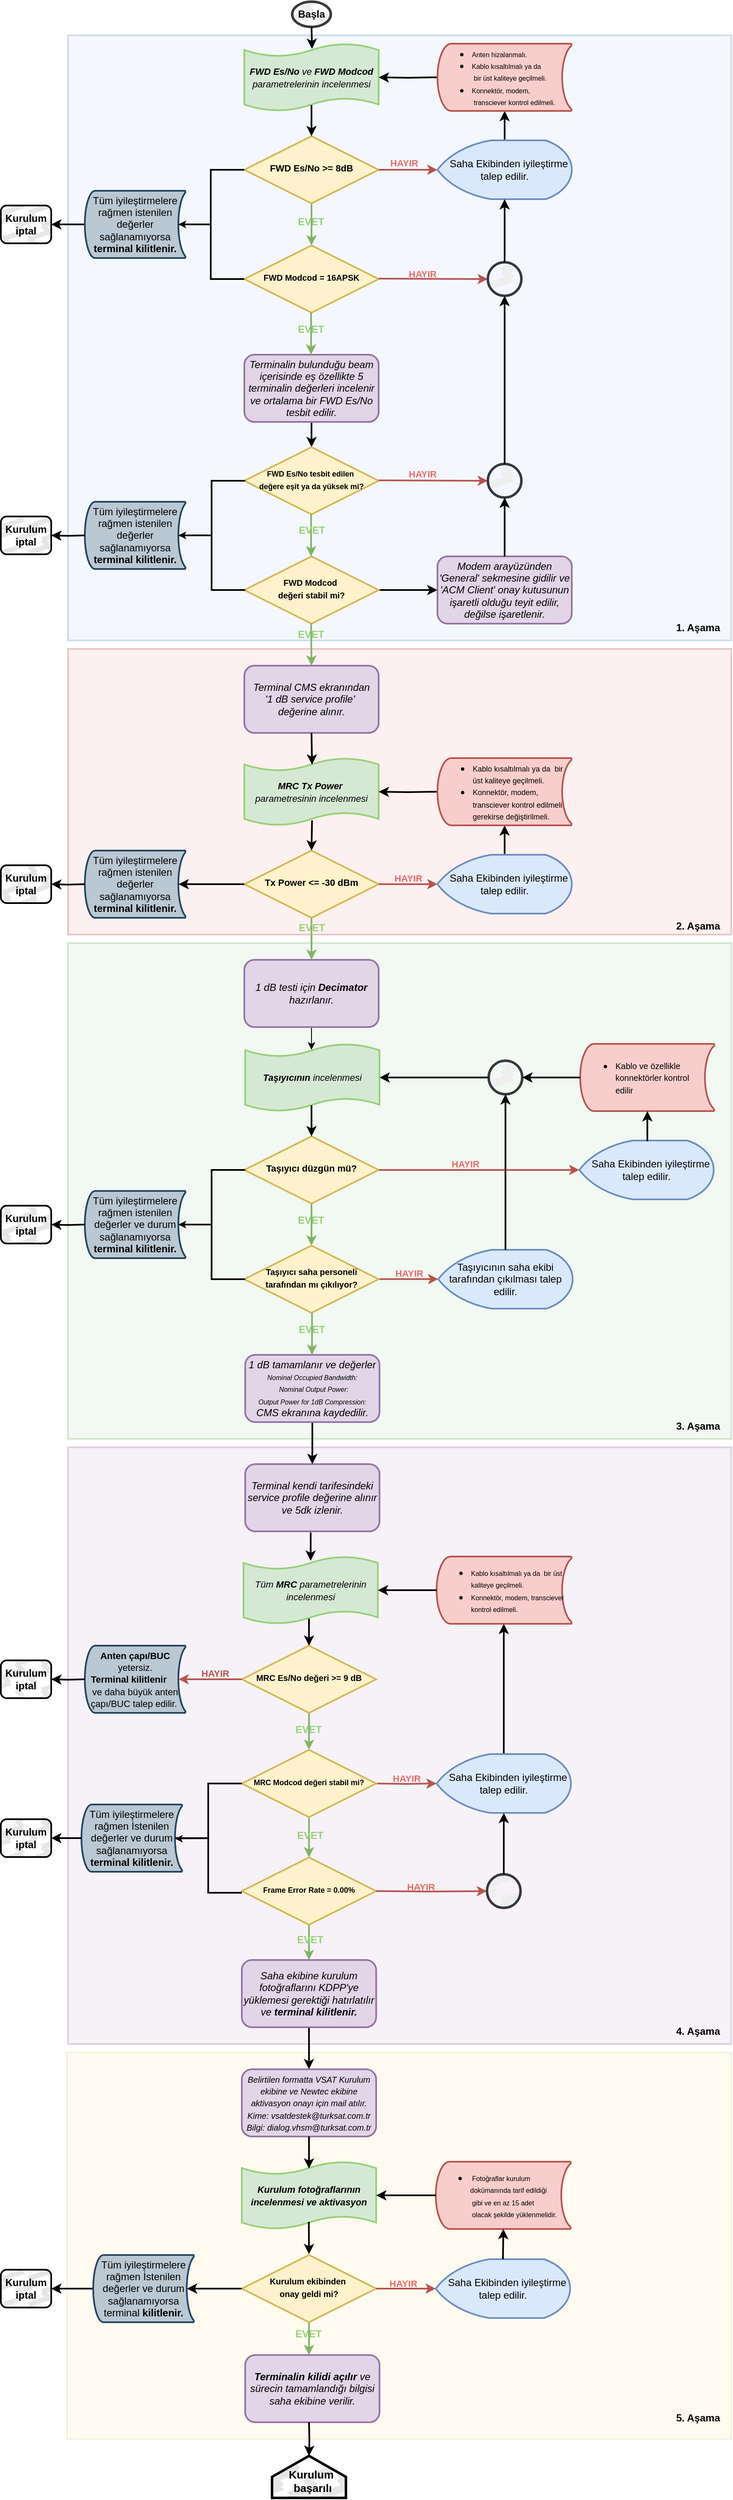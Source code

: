 <mxfile version="26.0.5">
  <diagram id="C5RBs43oDa-KdzZeNtuy" name="Page-1">
    <mxGraphModel dx="869" dy="468" grid="1" gridSize="10" guides="1" tooltips="1" connect="1" arrows="1" fold="1" page="1" pageScale="1" pageWidth="827" pageHeight="1169" background="#ffffff" math="0" shadow="0">
      <root>
        <mxCell id="WIyWlLk6GJQsqaUBKTNV-0" />
        <mxCell id="WIyWlLk6GJQsqaUBKTNV-1" parent="WIyWlLk6GJQsqaUBKTNV-0" />
        <mxCell id="prwoSBD-CgKoXIvh0HvR-2" value="" style="rounded=0;whiteSpace=wrap;html=1;fillColor=#fff2cc;strokeColor=#d6b656;opacity=30;" vertex="1" parent="WIyWlLk6GJQsqaUBKTNV-1">
          <mxGeometry x="259" y="2490" width="791" height="460" as="geometry" />
        </mxCell>
        <mxCell id="5Bd2yBQxAzqOlN45nOWx-119" value="" style="rounded=0;whiteSpace=wrap;html=1;fillColor=#e1d5e7;strokeColor=#9673a6;opacity=30;strokeWidth=2;" parent="WIyWlLk6GJQsqaUBKTNV-1" vertex="1">
          <mxGeometry x="260" y="1770" width="790" height="710" as="geometry" />
        </mxCell>
        <mxCell id="5Bd2yBQxAzqOlN45nOWx-117" value="" style="rounded=0;whiteSpace=wrap;html=1;fillColor=#d5e8d4;strokeColor=#82b366;opacity=30;strokeWidth=2;" parent="WIyWlLk6GJQsqaUBKTNV-1" vertex="1">
          <mxGeometry x="260" y="1170" width="790" height="590" as="geometry" />
        </mxCell>
        <mxCell id="5Bd2yBQxAzqOlN45nOWx-80" value="" style="rounded=0;whiteSpace=wrap;html=1;fillColor=#f8cecc;strokeColor=#b85450;opacity=30;strokeWidth=2;" parent="WIyWlLk6GJQsqaUBKTNV-1" vertex="1">
          <mxGeometry x="260" y="820" width="790" height="340" as="geometry" />
        </mxCell>
        <mxCell id="5Bd2yBQxAzqOlN45nOWx-58" value="" style="rounded=0;whiteSpace=wrap;html=1;fillColor=#dae8fc;strokeColor=#6c8ebf;opacity=30;strokeWidth=2;" parent="WIyWlLk6GJQsqaUBKTNV-1" vertex="1">
          <mxGeometry x="260" y="90" width="790" height="720" as="geometry" />
        </mxCell>
        <mxCell id="5Bd2yBQxAzqOlN45nOWx-18" style="edgeStyle=orthogonalEdgeStyle;rounded=0;orthogonalLoop=1;jettySize=auto;html=1;exitX=0.5;exitY=1;exitDx=0;exitDy=0;entryX=0.5;entryY=0;entryDx=0;entryDy=0;strokeWidth=2;" parent="WIyWlLk6GJQsqaUBKTNV-1" source="WIyWlLk6GJQsqaUBKTNV-3" target="5Bd2yBQxAzqOlN45nOWx-9" edge="1">
          <mxGeometry relative="1" as="geometry" />
        </mxCell>
        <mxCell id="WIyWlLk6GJQsqaUBKTNV-3" value="&lt;i&gt;&lt;font&gt;Terminalin bulunduğu beam içerisinde eş özellikte 5 terminalin değerleri incelenir ve ortalama bir FWD Es/No tesbit edilir.&lt;/font&gt;&lt;/i&gt;" style="rounded=1;whiteSpace=wrap;html=1;fontSize=12;glass=0;strokeWidth=2;shadow=0;fillColor=#e1d5e7;strokeColor=#9673a6;" parent="WIyWlLk6GJQsqaUBKTNV-1" vertex="1">
          <mxGeometry x="470" y="470" width="160" height="80" as="geometry" />
        </mxCell>
        <mxCell id="5Bd2yBQxAzqOlN45nOWx-16" style="edgeStyle=orthogonalEdgeStyle;rounded=0;orthogonalLoop=1;jettySize=auto;html=1;exitX=0.5;exitY=1;exitDx=0;exitDy=0;entryX=0.5;entryY=0;entryDx=0;entryDy=0;fillColor=#d5e8d4;strokeColor=#82b366;strokeWidth=2;" parent="WIyWlLk6GJQsqaUBKTNV-1" source="WIyWlLk6GJQsqaUBKTNV-6" target="5Bd2yBQxAzqOlN45nOWx-14" edge="1">
          <mxGeometry relative="1" as="geometry" />
        </mxCell>
        <mxCell id="WIyWlLk6GJQsqaUBKTNV-6" value="&lt;font style=&quot;font-size: 11px;&quot;&gt;&lt;b&gt;FWD Es/No &amp;gt;=&amp;nbsp;&lt;/b&gt;&lt;/font&gt;&lt;b style=&quot;background-color: transparent; color: light-dark(rgb(0, 0, 0), rgb(255, 255, 255)); font-size: 11px;&quot;&gt;8dB&lt;/b&gt;" style="rhombus;whiteSpace=wrap;html=1;shadow=0;fontFamily=Helvetica;fontSize=12;align=center;strokeWidth=2;spacing=6;spacingTop=-4;fillColor=#fff2cc;strokeColor=#d6b656;" parent="WIyWlLk6GJQsqaUBKTNV-1" vertex="1">
          <mxGeometry x="470" y="210" width="160" height="80" as="geometry" />
        </mxCell>
        <mxCell id="5Bd2yBQxAzqOlN45nOWx-3" value="&lt;b&gt;Başla&lt;/b&gt;" style="strokeWidth=3;html=1;shape=mxgraph.flowchart.start_1;whiteSpace=wrap;fillColor=#eeeeee;strokeColor=#36393d;fillStyle=zigzag-line;" parent="WIyWlLk6GJQsqaUBKTNV-1" vertex="1">
          <mxGeometry x="527" y="50" width="46" height="30" as="geometry" />
        </mxCell>
        <mxCell id="5Bd2yBQxAzqOlN45nOWx-9" value="&lt;b&gt;&lt;font style=&quot;font-size: 9px;&quot;&gt;FWD Es/No tesbit&amp;nbsp;&lt;/font&gt;&lt;span style=&quot;font-size: 9px; background-color: transparent; color: light-dark(rgb(0, 0, 0), rgb(255, 255, 255));&quot;&gt;edilen&amp;nbsp;&lt;/span&gt;&lt;/b&gt;&lt;div&gt;&lt;span style=&quot;font-size: 9px; background-color: transparent; color: light-dark(rgb(0, 0, 0), rgb(255, 255, 255));&quot;&gt;&lt;b&gt;değere eşit ya da yüksek mi?&lt;/b&gt;&lt;/span&gt;&lt;/div&gt;" style="rhombus;whiteSpace=wrap;html=1;shadow=0;fontFamily=Helvetica;fontSize=12;align=center;strokeWidth=2;spacing=6;spacingTop=-4;fillColor=#fff2cc;strokeColor=#d6b656;" parent="WIyWlLk6GJQsqaUBKTNV-1" vertex="1">
          <mxGeometry x="470" y="580" width="160" height="80" as="geometry" />
        </mxCell>
        <mxCell id="5Bd2yBQxAzqOlN45nOWx-11" value="&lt;i&gt;&lt;font style=&quot;font-size: 11px;&quot;&gt;&lt;b&gt;FWD Es/No&lt;/b&gt; ve &lt;b&gt;FWD Modcod&lt;/b&gt; parametrelerinin incelenmesi&lt;/font&gt;&lt;/i&gt;" style="shape=tape;whiteSpace=wrap;html=1;strokeWidth=2;size=0.19;fillColor=#d5e8d4;strokeColor=#97D077;" parent="WIyWlLk6GJQsqaUBKTNV-1" vertex="1">
          <mxGeometry x="470" y="100" width="160" height="80" as="geometry" />
        </mxCell>
        <mxCell id="5Bd2yBQxAzqOlN45nOWx-12" style="edgeStyle=orthogonalEdgeStyle;rounded=0;orthogonalLoop=1;jettySize=auto;html=1;exitX=0.5;exitY=1;exitDx=0;exitDy=0;exitPerimeter=0;entryX=0.504;entryY=0.076;entryDx=0;entryDy=0;entryPerimeter=0;strokeWidth=2;" parent="WIyWlLk6GJQsqaUBKTNV-1" source="5Bd2yBQxAzqOlN45nOWx-3" target="5Bd2yBQxAzqOlN45nOWx-11" edge="1">
          <mxGeometry relative="1" as="geometry" />
        </mxCell>
        <mxCell id="5Bd2yBQxAzqOlN45nOWx-14" value="&lt;font style=&quot;font-size: 10px;&quot;&gt;&lt;b&gt;FWD Modcod =&amp;nbsp;&lt;/b&gt;&lt;/font&gt;&lt;b style=&quot;font-size: 10px; background-color: transparent; color: light-dark(rgb(0, 0, 0), rgb(255, 255, 255));&quot;&gt;16APSK&lt;/b&gt;" style="rhombus;whiteSpace=wrap;html=1;shadow=0;fontFamily=Helvetica;fontSize=12;align=center;strokeWidth=2;spacing=6;spacingTop=-4;fillColor=#fff2cc;strokeColor=#d6b656;" parent="WIyWlLk6GJQsqaUBKTNV-1" vertex="1">
          <mxGeometry x="470" y="340" width="160" height="80" as="geometry" />
        </mxCell>
        <mxCell id="5Bd2yBQxAzqOlN45nOWx-15" style="edgeStyle=orthogonalEdgeStyle;rounded=0;orthogonalLoop=1;jettySize=auto;html=1;entryX=0.5;entryY=0;entryDx=0;entryDy=0;strokeWidth=2;" parent="WIyWlLk6GJQsqaUBKTNV-1" target="WIyWlLk6GJQsqaUBKTNV-6" edge="1">
          <mxGeometry relative="1" as="geometry">
            <mxPoint x="550" y="173" as="sourcePoint" />
          </mxGeometry>
        </mxCell>
        <mxCell id="5Bd2yBQxAzqOlN45nOWx-23" style="edgeStyle=orthogonalEdgeStyle;rounded=0;orthogonalLoop=1;jettySize=auto;html=1;exitX=0;exitY=0.5;exitDx=0;exitDy=0;entryX=1;entryY=0.5;entryDx=0;entryDy=0;entryPerimeter=0;strokeWidth=2;" parent="WIyWlLk6GJQsqaUBKTNV-1" target="5Bd2yBQxAzqOlN45nOWx-11" edge="1">
          <mxGeometry relative="1" as="geometry">
            <mxPoint x="700" y="140" as="sourcePoint" />
          </mxGeometry>
        </mxCell>
        <mxCell id="5Bd2yBQxAzqOlN45nOWx-27" style="edgeStyle=orthogonalEdgeStyle;rounded=0;orthogonalLoop=1;jettySize=auto;html=1;exitX=1;exitY=0.5;exitDx=0;exitDy=0;entryX=0;entryY=0.375;entryDx=0;entryDy=0;entryPerimeter=0;fillColor=#f8cecc;strokeColor=#b85450;strokeWidth=2;" parent="WIyWlLk6GJQsqaUBKTNV-1" source="WIyWlLk6GJQsqaUBKTNV-6" edge="1">
          <mxGeometry relative="1" as="geometry">
            <mxPoint x="700" y="250" as="targetPoint" />
          </mxGeometry>
        </mxCell>
        <mxCell id="5Bd2yBQxAzqOlN45nOWx-28" value="HAYIR" style="edgeLabel;html=1;align=center;verticalAlign=middle;resizable=0;points=[];fontColor=#EA6B66;fontStyle=1;labelBackgroundColor=none;" parent="5Bd2yBQxAzqOlN45nOWx-27" vertex="1" connectable="0">
          <mxGeometry x="-0.198" y="-1" relative="1" as="geometry">
            <mxPoint x="1" y="-9" as="offset" />
          </mxGeometry>
        </mxCell>
        <mxCell id="5Bd2yBQxAzqOlN45nOWx-29" style="edgeStyle=orthogonalEdgeStyle;rounded=0;orthogonalLoop=1;jettySize=auto;html=1;exitX=0.5;exitY=1;exitDx=0;exitDy=0;entryX=0.5;entryY=0;entryDx=0;entryDy=0;fillColor=#d5e8d4;strokeColor=#82b366;strokeWidth=2;" parent="WIyWlLk6GJQsqaUBKTNV-1" edge="1">
          <mxGeometry relative="1" as="geometry">
            <mxPoint x="549.5" y="420" as="sourcePoint" />
            <mxPoint x="549.5" y="470" as="targetPoint" />
          </mxGeometry>
        </mxCell>
        <mxCell id="5Bd2yBQxAzqOlN45nOWx-31" style="edgeStyle=orthogonalEdgeStyle;rounded=0;orthogonalLoop=1;jettySize=auto;html=1;exitX=1;exitY=0.5;exitDx=0;exitDy=0;entryX=0;entryY=0.5;entryDx=0;entryDy=0;entryPerimeter=0;fillColor=#f8cecc;strokeColor=#b85450;strokeWidth=2;" parent="WIyWlLk6GJQsqaUBKTNV-1" target="5Bd2yBQxAzqOlN45nOWx-41" edge="1">
          <mxGeometry relative="1" as="geometry">
            <mxPoint x="630" y="379.5" as="sourcePoint" />
            <mxPoint x="770" y="380" as="targetPoint" />
          </mxGeometry>
        </mxCell>
        <mxCell id="5Bd2yBQxAzqOlN45nOWx-32" value="HAYIR" style="edgeLabel;html=1;align=center;verticalAlign=middle;resizable=0;points=[];fontColor=#EA6B66;fontStyle=1;labelBackgroundColor=none;" parent="5Bd2yBQxAzqOlN45nOWx-31" vertex="1" connectable="0">
          <mxGeometry x="-0.198" y="-1" relative="1" as="geometry">
            <mxPoint y="-7" as="offset" />
          </mxGeometry>
        </mxCell>
        <mxCell id="5Bd2yBQxAzqOlN45nOWx-35" style="edgeStyle=orthogonalEdgeStyle;rounded=0;orthogonalLoop=1;jettySize=auto;html=1;exitX=0.5;exitY=0;exitDx=0;exitDy=0;exitPerimeter=0;entryX=0.5;entryY=1;entryDx=0;entryDy=0;strokeWidth=2;" parent="WIyWlLk6GJQsqaUBKTNV-1" source="5Bd2yBQxAzqOlN45nOWx-33" edge="1">
          <mxGeometry relative="1" as="geometry">
            <mxPoint x="780" y="180" as="targetPoint" />
          </mxGeometry>
        </mxCell>
        <mxCell id="5Bd2yBQxAzqOlN45nOWx-33" value="&amp;nbsp; &amp;nbsp;Saha Ekibinden iyileştirme talep edilir." style="strokeWidth=2;html=1;shape=mxgraph.flowchart.display;whiteSpace=wrap;fillColor=#dae8fc;strokeColor=#6c8ebf;" parent="WIyWlLk6GJQsqaUBKTNV-1" vertex="1">
          <mxGeometry x="700" y="215" width="160" height="70" as="geometry" />
        </mxCell>
        <mxCell id="5Bd2yBQxAzqOlN45nOWx-41" value="" style="strokeWidth=3;html=1;shape=mxgraph.flowchart.start_2;whiteSpace=wrap;fillColor=#eeeeee;strokeColor=#36393d;gradientColor=none;fillStyle=zigzag-line;" parent="WIyWlLk6GJQsqaUBKTNV-1" vertex="1">
          <mxGeometry x="760" y="360" width="40" height="40" as="geometry" />
        </mxCell>
        <mxCell id="5Bd2yBQxAzqOlN45nOWx-42" style="edgeStyle=orthogonalEdgeStyle;rounded=0;orthogonalLoop=1;jettySize=auto;html=1;exitX=0.5;exitY=1;exitDx=0;exitDy=0;entryX=0.5;entryY=0;entryDx=0;entryDy=0;fillColor=#d5e8d4;strokeColor=#82b366;strokeWidth=2;" parent="WIyWlLk6GJQsqaUBKTNV-1" edge="1">
          <mxGeometry relative="1" as="geometry">
            <mxPoint x="549.5" y="660" as="sourcePoint" />
            <mxPoint x="549.5" y="710" as="targetPoint" />
          </mxGeometry>
        </mxCell>
        <mxCell id="5Bd2yBQxAzqOlN45nOWx-43" value="&lt;font&gt;EVET&lt;/font&gt;" style="edgeLabel;html=1;align=center;verticalAlign=middle;resizable=0;points=[];fontStyle=1;fontColor=#97D077;labelBackgroundColor=none;fontSize=12;" parent="5Bd2yBQxAzqOlN45nOWx-42" vertex="1" connectable="0">
          <mxGeometry x="-0.291" y="2" relative="1" as="geometry">
            <mxPoint x="-2" y="1" as="offset" />
          </mxGeometry>
        </mxCell>
        <mxCell id="5Bd2yBQxAzqOlN45nOWx-44" style="edgeStyle=orthogonalEdgeStyle;rounded=0;orthogonalLoop=1;jettySize=auto;html=1;exitX=1;exitY=0.5;exitDx=0;exitDy=0;entryX=0;entryY=0.5;entryDx=0;entryDy=0;entryPerimeter=0;fillColor=#f8cecc;strokeColor=#b85450;strokeWidth=2;" parent="WIyWlLk6GJQsqaUBKTNV-1" target="5Bd2yBQxAzqOlN45nOWx-46" edge="1">
          <mxGeometry relative="1" as="geometry">
            <mxPoint x="630" y="619.5" as="sourcePoint" />
            <mxPoint x="770" y="620" as="targetPoint" />
          </mxGeometry>
        </mxCell>
        <mxCell id="5Bd2yBQxAzqOlN45nOWx-45" value="HAYIR" style="edgeLabel;html=1;align=center;verticalAlign=middle;resizable=0;points=[];fontColor=#EA6B66;fontStyle=1;labelBackgroundColor=none;" parent="5Bd2yBQxAzqOlN45nOWx-44" vertex="1" connectable="0">
          <mxGeometry x="-0.198" y="-1" relative="1" as="geometry">
            <mxPoint y="-9" as="offset" />
          </mxGeometry>
        </mxCell>
        <mxCell id="5Bd2yBQxAzqOlN45nOWx-46" value="" style="strokeWidth=3;html=1;shape=mxgraph.flowchart.start_2;whiteSpace=wrap;fillColor=#eeeeee;strokeColor=#36393d;fillStyle=zigzag-line;gradientColor=none;" parent="WIyWlLk6GJQsqaUBKTNV-1" vertex="1">
          <mxGeometry x="760" y="600" width="40" height="40" as="geometry" />
        </mxCell>
        <mxCell id="5Bd2yBQxAzqOlN45nOWx-47" style="edgeStyle=orthogonalEdgeStyle;rounded=0;orthogonalLoop=1;jettySize=auto;html=1;exitX=0.5;exitY=0;exitDx=0;exitDy=0;exitPerimeter=0;entryX=0.5;entryY=1;entryDx=0;entryDy=0;entryPerimeter=0;strokeWidth=2;" parent="WIyWlLk6GJQsqaUBKTNV-1" source="5Bd2yBQxAzqOlN45nOWx-46" target="5Bd2yBQxAzqOlN45nOWx-41" edge="1">
          <mxGeometry relative="1" as="geometry" />
        </mxCell>
        <mxCell id="5Bd2yBQxAzqOlN45nOWx-48" style="edgeStyle=orthogonalEdgeStyle;rounded=0;orthogonalLoop=1;jettySize=auto;html=1;exitX=0.5;exitY=0;exitDx=0;exitDy=0;exitPerimeter=0;entryX=0.5;entryY=1;entryDx=0;entryDy=0;entryPerimeter=0;strokeWidth=2;" parent="WIyWlLk6GJQsqaUBKTNV-1" source="5Bd2yBQxAzqOlN45nOWx-41" target="5Bd2yBQxAzqOlN45nOWx-33" edge="1">
          <mxGeometry relative="1" as="geometry" />
        </mxCell>
        <mxCell id="prwoSBD-CgKoXIvh0HvR-134" style="edgeStyle=orthogonalEdgeStyle;rounded=0;orthogonalLoop=1;jettySize=auto;html=1;exitX=1;exitY=0.5;exitDx=0;exitDy=0;entryX=0;entryY=0.5;entryDx=0;entryDy=0;strokeWidth=2;" edge="1" parent="WIyWlLk6GJQsqaUBKTNV-1" source="5Bd2yBQxAzqOlN45nOWx-49" target="prwoSBD-CgKoXIvh0HvR-132">
          <mxGeometry relative="1" as="geometry" />
        </mxCell>
        <mxCell id="5Bd2yBQxAzqOlN45nOWx-49" value="&lt;font style=&quot;font-size: 10px;&quot;&gt;&lt;b style=&quot;&quot;&gt;FWD Modcod&amp;nbsp;&lt;/b&gt;&lt;/font&gt;&lt;div&gt;&lt;font style=&quot;font-size: 10px;&quot;&gt;&lt;b style=&quot;&quot;&gt;değeri stabil mi?&lt;/b&gt;&lt;/font&gt;&lt;/div&gt;" style="rhombus;whiteSpace=wrap;html=1;shadow=0;fontFamily=Helvetica;fontSize=12;align=center;strokeWidth=2;spacing=6;spacingTop=-4;fillColor=#fff2cc;strokeColor=#d6b656;" parent="WIyWlLk6GJQsqaUBKTNV-1" vertex="1">
          <mxGeometry x="470" y="710" width="160" height="80" as="geometry" />
        </mxCell>
        <mxCell id="5Bd2yBQxAzqOlN45nOWx-54" style="edgeStyle=orthogonalEdgeStyle;rounded=0;orthogonalLoop=1;jettySize=auto;html=1;exitX=0.5;exitY=1;exitDx=0;exitDy=0;entryX=0.5;entryY=0;entryDx=0;entryDy=0;fillColor=#d5e8d4;strokeColor=#82b366;strokeWidth=2;" parent="WIyWlLk6GJQsqaUBKTNV-1" target="5Bd2yBQxAzqOlN45nOWx-68" edge="1">
          <mxGeometry relative="1" as="geometry">
            <mxPoint x="549.5" y="790" as="sourcePoint" />
            <mxPoint x="549.5" y="840" as="targetPoint" />
          </mxGeometry>
        </mxCell>
        <mxCell id="5Bd2yBQxAzqOlN45nOWx-59" value="&lt;font&gt;EVET&lt;/font&gt;" style="edgeLabel;html=1;align=center;verticalAlign=middle;resizable=0;points=[];fontStyle=1;fontColor=#97D077;labelBackgroundColor=none;fontSize=12;" parent="WIyWlLk6GJQsqaUBKTNV-1" vertex="1" connectable="0">
          <mxGeometry x="549" y="440" as="geometry" />
        </mxCell>
        <mxCell id="5Bd2yBQxAzqOlN45nOWx-63" value="&lt;font&gt;EVET&lt;/font&gt;" style="edgeLabel;html=1;align=center;verticalAlign=middle;resizable=0;points=[];fontStyle=1;fontColor=#97D077;labelBackgroundColor=none;fontSize=12;" parent="WIyWlLk6GJQsqaUBKTNV-1" vertex="1" connectable="0">
          <mxGeometry x="548" y="310" as="geometry">
            <mxPoint x="1" y="2" as="offset" />
          </mxGeometry>
        </mxCell>
        <mxCell id="5Bd2yBQxAzqOlN45nOWx-64" value="&lt;font&gt;EVET&lt;/font&gt;" style="edgeLabel;html=1;align=center;verticalAlign=middle;resizable=0;points=[];fontStyle=1;fontColor=#97D077;labelBackgroundColor=none;fontSize=12;" parent="WIyWlLk6GJQsqaUBKTNV-1" vertex="1" connectable="0">
          <mxGeometry x="549" y="803" as="geometry" />
        </mxCell>
        <mxCell id="5Bd2yBQxAzqOlN45nOWx-65" value="&lt;b&gt;1. Aşama&lt;/b&gt;" style="text;html=1;align=center;verticalAlign=middle;resizable=0;points=[];autosize=1;strokeColor=none;fillColor=none;" parent="WIyWlLk6GJQsqaUBKTNV-1" vertex="1">
          <mxGeometry x="970" y="780" width="80" height="30" as="geometry" />
        </mxCell>
        <mxCell id="5Bd2yBQxAzqOlN45nOWx-66" value="&lt;span style=&quot;font-size: 11px;&quot;&gt;&lt;i style=&quot;&quot;&gt;&lt;b&gt;MRC Tx Power&amp;nbsp;&lt;/b&gt;&lt;/i&gt;&lt;/span&gt;&lt;div&gt;&lt;span style=&quot;font-size: 11px;&quot;&gt;&lt;i style=&quot;&quot;&gt;parametresinin incelenmesi&lt;/i&gt;&lt;/span&gt;&lt;/div&gt;" style="shape=tape;whiteSpace=wrap;html=1;strokeWidth=2;size=0.19;fillColor=#d5e8d4;strokeColor=#97D077;" parent="WIyWlLk6GJQsqaUBKTNV-1" vertex="1">
          <mxGeometry x="470" y="950" width="160" height="80" as="geometry" />
        </mxCell>
        <mxCell id="5Bd2yBQxAzqOlN45nOWx-68" value="&lt;i&gt;&lt;font&gt;Terminal CMS ekranından&lt;/font&gt;&lt;/i&gt;&lt;div&gt;&lt;i&gt;&lt;font&gt;&#39;1 dB service profile&#39;&amp;nbsp;&lt;/font&gt;&lt;/i&gt;&lt;/div&gt;&lt;div&gt;&lt;i&gt;&lt;font&gt;değerine alınır.&lt;/font&gt;&lt;/i&gt;&lt;/div&gt;" style="rounded=1;whiteSpace=wrap;html=1;fontSize=12;glass=0;strokeWidth=2;shadow=0;fillColor=#e1d5e7;strokeColor=#9673a6;" parent="WIyWlLk6GJQsqaUBKTNV-1" vertex="1">
          <mxGeometry x="470" y="840" width="160" height="80" as="geometry" />
        </mxCell>
        <mxCell id="5Bd2yBQxAzqOlN45nOWx-69" style="edgeStyle=orthogonalEdgeStyle;rounded=0;orthogonalLoop=1;jettySize=auto;html=1;exitX=0.5;exitY=1;exitDx=0;exitDy=0;entryX=0.504;entryY=0.097;entryDx=0;entryDy=0;entryPerimeter=0;strokeWidth=2;" parent="WIyWlLk6GJQsqaUBKTNV-1" source="5Bd2yBQxAzqOlN45nOWx-68" target="5Bd2yBQxAzqOlN45nOWx-66" edge="1">
          <mxGeometry relative="1" as="geometry" />
        </mxCell>
        <mxCell id="5Bd2yBQxAzqOlN45nOWx-70" style="edgeStyle=orthogonalEdgeStyle;rounded=0;orthogonalLoop=1;jettySize=auto;html=1;exitX=0.5;exitY=1;exitDx=0;exitDy=0;fillColor=#d5e8d4;strokeColor=#82b366;strokeWidth=2;" parent="WIyWlLk6GJQsqaUBKTNV-1" source="5Bd2yBQxAzqOlN45nOWx-71" edge="1">
          <mxGeometry relative="1" as="geometry">
            <mxPoint x="550" y="1190" as="targetPoint" />
          </mxGeometry>
        </mxCell>
        <mxCell id="5Bd2yBQxAzqOlN45nOWx-71" value="&lt;span style=&quot;font-size: 11px;&quot;&gt;&lt;b&gt;Tx Power &amp;lt;= -30 dBm&lt;/b&gt;&lt;/span&gt;" style="rhombus;whiteSpace=wrap;html=1;shadow=0;fontFamily=Helvetica;fontSize=12;align=center;strokeWidth=2;spacing=6;spacingTop=-4;fillColor=#fff2cc;strokeColor=#d6b656;" parent="WIyWlLk6GJQsqaUBKTNV-1" vertex="1">
          <mxGeometry x="470" y="1060" width="160" height="80" as="geometry" />
        </mxCell>
        <mxCell id="5Bd2yBQxAzqOlN45nOWx-72" style="edgeStyle=orthogonalEdgeStyle;rounded=0;orthogonalLoop=1;jettySize=auto;html=1;exitX=1;exitY=0.5;exitDx=0;exitDy=0;entryX=0;entryY=0.5;entryDx=0;entryDy=0;entryPerimeter=0;fillColor=#f8cecc;strokeColor=#b85450;strokeWidth=2;" parent="WIyWlLk6GJQsqaUBKTNV-1" source="5Bd2yBQxAzqOlN45nOWx-71" target="5Bd2yBQxAzqOlN45nOWx-74" edge="1">
          <mxGeometry relative="1" as="geometry">
            <mxPoint x="700" y="1089" as="targetPoint" />
          </mxGeometry>
        </mxCell>
        <mxCell id="5Bd2yBQxAzqOlN45nOWx-73" value="HAYIR" style="edgeLabel;html=1;align=center;verticalAlign=middle;resizable=0;points=[];fontColor=#EA6B66;fontStyle=1;labelBackgroundColor=none;" parent="5Bd2yBQxAzqOlN45nOWx-72" vertex="1" connectable="0">
          <mxGeometry x="-0.198" y="-1" relative="1" as="geometry">
            <mxPoint x="7" y="-8" as="offset" />
          </mxGeometry>
        </mxCell>
        <mxCell id="5Bd2yBQxAzqOlN45nOWx-78" style="edgeStyle=orthogonalEdgeStyle;rounded=0;orthogonalLoop=1;jettySize=auto;html=1;exitX=0.5;exitY=0;exitDx=0;exitDy=0;exitPerimeter=0;entryX=0.5;entryY=1;entryDx=0;entryDy=0;strokeWidth=2;" parent="WIyWlLk6GJQsqaUBKTNV-1" source="5Bd2yBQxAzqOlN45nOWx-74" edge="1">
          <mxGeometry relative="1" as="geometry">
            <mxPoint x="780" y="1030" as="targetPoint" />
          </mxGeometry>
        </mxCell>
        <mxCell id="5Bd2yBQxAzqOlN45nOWx-74" value="&amp;nbsp; &amp;nbsp;Saha Ekibinden iyileştirme talep edilir." style="strokeWidth=2;html=1;shape=mxgraph.flowchart.display;whiteSpace=wrap;fillColor=#dae8fc;strokeColor=#6c8ebf;" parent="WIyWlLk6GJQsqaUBKTNV-1" vertex="1">
          <mxGeometry x="700" y="1065" width="160" height="70" as="geometry" />
        </mxCell>
        <mxCell id="5Bd2yBQxAzqOlN45nOWx-75" value="&lt;font&gt;EVET&lt;/font&gt;" style="edgeLabel;html=1;align=center;verticalAlign=middle;resizable=0;points=[];fontStyle=1;fontColor=#97D077;labelBackgroundColor=none;fontSize=12;" parent="WIyWlLk6GJQsqaUBKTNV-1" vertex="1" connectable="0">
          <mxGeometry x="549" y="1150" as="geometry">
            <mxPoint x="1" y="2" as="offset" />
          </mxGeometry>
        </mxCell>
        <mxCell id="5Bd2yBQxAzqOlN45nOWx-76" style="edgeStyle=orthogonalEdgeStyle;rounded=0;orthogonalLoop=1;jettySize=auto;html=1;exitX=0.504;exitY=0.927;exitDx=0;exitDy=0;entryX=0.5;entryY=0;entryDx=0;entryDy=0;exitPerimeter=0;strokeWidth=2;" parent="WIyWlLk6GJQsqaUBKTNV-1" source="5Bd2yBQxAzqOlN45nOWx-66" target="5Bd2yBQxAzqOlN45nOWx-71" edge="1">
          <mxGeometry relative="1" as="geometry" />
        </mxCell>
        <mxCell id="5Bd2yBQxAzqOlN45nOWx-79" style="edgeStyle=orthogonalEdgeStyle;rounded=0;orthogonalLoop=1;jettySize=auto;html=1;exitX=0;exitY=0.5;exitDx=0;exitDy=0;entryX=1;entryY=0.5;entryDx=0;entryDy=0;entryPerimeter=0;strokeWidth=2;" parent="WIyWlLk6GJQsqaUBKTNV-1" target="5Bd2yBQxAzqOlN45nOWx-66" edge="1">
          <mxGeometry relative="1" as="geometry">
            <mxPoint x="700" y="990" as="sourcePoint" />
          </mxGeometry>
        </mxCell>
        <mxCell id="5Bd2yBQxAzqOlN45nOWx-81" value="&lt;b&gt;2. Aşama&lt;/b&gt;" style="text;html=1;align=center;verticalAlign=middle;resizable=0;points=[];autosize=1;strokeColor=none;fillColor=none;" parent="WIyWlLk6GJQsqaUBKTNV-1" vertex="1">
          <mxGeometry x="970" y="1135" width="80" height="30" as="geometry" />
        </mxCell>
        <mxCell id="TUuh9IdBC7cPWgq54uRr-1" style="edgeStyle=orthogonalEdgeStyle;rounded=0;orthogonalLoop=1;jettySize=auto;html=1;exitX=0.5;exitY=1;exitDx=0;exitDy=0;" parent="WIyWlLk6GJQsqaUBKTNV-1" source="5Bd2yBQxAzqOlN45nOWx-82" edge="1">
          <mxGeometry relative="1" as="geometry">
            <mxPoint x="550" y="1297" as="targetPoint" />
          </mxGeometry>
        </mxCell>
        <mxCell id="5Bd2yBQxAzqOlN45nOWx-82" value="&lt;i&gt;1 dB testi için &lt;b&gt;Decimator &lt;/b&gt;hazırlanır.&lt;/i&gt;" style="rounded=1;whiteSpace=wrap;html=1;fontSize=12;glass=0;strokeWidth=2;shadow=0;fillColor=#e1d5e7;strokeColor=#9673a6;" parent="WIyWlLk6GJQsqaUBKTNV-1" vertex="1">
          <mxGeometry x="470" y="1190" width="160" height="80" as="geometry" />
        </mxCell>
        <mxCell id="5Bd2yBQxAzqOlN45nOWx-86" value="&lt;ul style=&quot;text-align: left;&quot;&gt;&lt;li&gt;&lt;span style=&quot;background-color: transparent; color: light-dark(rgb(0, 0, 0), rgb(255, 255, 255));&quot;&gt;&lt;font style=&quot;font-size: 8px;&quot;&gt;Anten hizalanmalı.&lt;/font&gt;&lt;/span&gt;&lt;/li&gt;&lt;li&gt;&lt;span style=&quot;background-color: transparent; color: light-dark(rgb(0, 0, 0), rgb(255, 255, 255));&quot;&gt;&lt;font style=&quot;font-size: 8px;&quot;&gt;Kablo kısaltılmalı ya da&amp;nbsp; &amp;nbsp; &amp;nbsp; &amp;nbsp; &amp;nbsp; &amp;nbsp; &amp;nbsp; &amp;nbsp; &amp;nbsp;bir üst kaliteye geçilmeli.&lt;/font&gt;&lt;/span&gt;&lt;/li&gt;&lt;li&gt;&lt;span style=&quot;background-color: transparent; color: light-dark(rgb(0, 0, 0), rgb(255, 255, 255));&quot;&gt;&lt;font style=&quot;font-size: 8px;&quot;&gt;Konnektör, modem,&amp;nbsp; &amp;nbsp; &amp;nbsp;transciever kontrol edilmeli.&amp;nbsp;&lt;/font&gt;&lt;/span&gt;&lt;/li&gt;&lt;/ul&gt;" style="strokeWidth=2;html=1;shape=mxgraph.flowchart.stored_data;whiteSpace=wrap;fillColor=#f8cecc;strokeColor=#b85450;" parent="WIyWlLk6GJQsqaUBKTNV-1" vertex="1">
          <mxGeometry x="700" y="100" width="160" height="80" as="geometry" />
        </mxCell>
        <mxCell id="5Bd2yBQxAzqOlN45nOWx-88" value="&lt;ul&gt;&lt;li&gt;&lt;span style=&quot;background-color: transparent; color: light-dark(rgb(0, 0, 0), rgb(255, 255, 255));&quot;&gt;&lt;font style=&quot;font-size: 9px;&quot;&gt;Kablo kısaltılmalı ya da&amp;nbsp; bir üst kaliteye geçilmeli.&lt;/font&gt;&lt;/span&gt;&lt;/li&gt;&lt;li&gt;&lt;span style=&quot;background-color: transparent; color: light-dark(rgb(0, 0, 0), rgb(255, 255, 255));&quot;&gt;&lt;font style=&quot;font-size: 9px;&quot;&gt;Konnektör, modem, transciever kontrol edilmeli gerekirse değiştirilmeli.&amp;nbsp;&lt;/font&gt;&lt;/span&gt;&lt;/li&gt;&lt;/ul&gt;" style="strokeWidth=2;html=1;shape=mxgraph.flowchart.stored_data;whiteSpace=wrap;fillColor=#f8cecc;strokeColor=#b85450;align=left;" parent="WIyWlLk6GJQsqaUBKTNV-1" vertex="1">
          <mxGeometry x="700" y="950" width="160" height="80" as="geometry" />
        </mxCell>
        <mxCell id="5Bd2yBQxAzqOlN45nOWx-89" value="&lt;i&gt;Terminal kendi tarifesindeki service profile değerine alınır ve 5dk izlenir.&lt;/i&gt;" style="rounded=1;whiteSpace=wrap;html=1;fontSize=12;glass=0;strokeWidth=2;shadow=0;fillColor=#e1d5e7;strokeColor=#9673a6;" parent="WIyWlLk6GJQsqaUBKTNV-1" vertex="1">
          <mxGeometry x="471" y="1790" width="160" height="80" as="geometry" />
        </mxCell>
        <mxCell id="5Bd2yBQxAzqOlN45nOWx-93" style="edgeStyle=orthogonalEdgeStyle;rounded=0;orthogonalLoop=1;jettySize=auto;html=1;exitX=0.5;exitY=1;exitDx=0;exitDy=0;fillColor=#d5e8d4;strokeColor=#82b366;strokeWidth=2;entryX=0.5;entryY=0;entryDx=0;entryDy=0;" parent="WIyWlLk6GJQsqaUBKTNV-1" source="5Bd2yBQxAzqOlN45nOWx-94" target="5Bd2yBQxAzqOlN45nOWx-106" edge="1">
          <mxGeometry relative="1" as="geometry">
            <mxPoint x="547" y="2136" as="targetPoint" />
          </mxGeometry>
        </mxCell>
        <mxCell id="5Bd2yBQxAzqOlN45nOWx-94" value="&lt;b style=&quot;&quot;&gt;&lt;font style=&quot;font-size: 10px;&quot;&gt;MRC Es/No değeri &amp;gt;= 9 dB&lt;/font&gt;&lt;/b&gt;" style="rhombus;whiteSpace=wrap;html=1;shadow=0;fontFamily=Helvetica;fontSize=12;align=center;strokeWidth=2;spacing=6;spacingTop=-4;fillColor=#fff2cc;strokeColor=#d6b656;" parent="WIyWlLk6GJQsqaUBKTNV-1" vertex="1">
          <mxGeometry x="467" y="2006" width="160" height="80" as="geometry" />
        </mxCell>
        <mxCell id="5Bd2yBQxAzqOlN45nOWx-95" style="edgeStyle=orthogonalEdgeStyle;rounded=0;orthogonalLoop=1;jettySize=auto;html=1;exitX=1;exitY=0.5;exitDx=0;exitDy=0;fillColor=#f8cecc;strokeColor=#b85450;strokeWidth=2;entryX=0;entryY=0.5;entryDx=0;entryDy=0;entryPerimeter=0;" parent="WIyWlLk6GJQsqaUBKTNV-1" edge="1" target="5Bd2yBQxAzqOlN45nOWx-124">
          <mxGeometry relative="1" as="geometry">
            <mxPoint x="679" y="2171" as="targetPoint" />
            <mxPoint x="627" y="2170" as="sourcePoint" />
          </mxGeometry>
        </mxCell>
        <mxCell id="5Bd2yBQxAzqOlN45nOWx-96" value="HAYIR" style="edgeLabel;html=1;align=center;verticalAlign=middle;resizable=0;points=[];fontColor=#EA6B66;fontStyle=1;labelBackgroundColor=none;" parent="5Bd2yBQxAzqOlN45nOWx-95" vertex="1" connectable="0">
          <mxGeometry x="-0.198" y="-1" relative="1" as="geometry">
            <mxPoint x="7" y="-8" as="offset" />
          </mxGeometry>
        </mxCell>
        <mxCell id="5Bd2yBQxAzqOlN45nOWx-97" value="&lt;font&gt;EVET&lt;/font&gt;" style="edgeLabel;html=1;align=center;verticalAlign=middle;resizable=0;points=[];fontStyle=1;fontColor=#97D077;labelBackgroundColor=none;fontSize=12;" parent="WIyWlLk6GJQsqaUBKTNV-1" vertex="1" connectable="0">
          <mxGeometry x="545" y="2104" as="geometry">
            <mxPoint x="1" y="2" as="offset" />
          </mxGeometry>
        </mxCell>
        <mxCell id="5Bd2yBQxAzqOlN45nOWx-105" style="edgeStyle=orthogonalEdgeStyle;rounded=0;orthogonalLoop=1;jettySize=auto;html=1;exitX=0.5;exitY=1;exitDx=0;exitDy=0;fillColor=#d5e8d4;strokeColor=#82b366;strokeWidth=2;entryX=0.5;entryY=0;entryDx=0;entryDy=0;" parent="WIyWlLk6GJQsqaUBKTNV-1" source="5Bd2yBQxAzqOlN45nOWx-106" target="5Bd2yBQxAzqOlN45nOWx-113" edge="1">
          <mxGeometry relative="1" as="geometry">
            <mxPoint x="547" y="2268" as="targetPoint" />
          </mxGeometry>
        </mxCell>
        <mxCell id="5Bd2yBQxAzqOlN45nOWx-106" value="&lt;b style=&quot;&quot;&gt;&lt;font style=&quot;font-size: 9px;&quot;&gt;MRC Modcod değeri stabil mi?&lt;/font&gt;&lt;/b&gt;" style="rhombus;whiteSpace=wrap;html=1;shadow=0;fontFamily=Helvetica;fontSize=12;align=center;strokeWidth=2;spacing=6;spacingTop=-4;fillColor=#fff2cc;strokeColor=#d6b656;" parent="WIyWlLk6GJQsqaUBKTNV-1" vertex="1">
          <mxGeometry x="467" y="2130" width="160" height="80" as="geometry" />
        </mxCell>
        <mxCell id="5Bd2yBQxAzqOlN45nOWx-109" value="&lt;font&gt;EVET&lt;/font&gt;" style="edgeLabel;html=1;align=center;verticalAlign=middle;resizable=0;points=[];fontStyle=1;fontColor=#97D077;labelBackgroundColor=none;fontSize=12;" parent="WIyWlLk6GJQsqaUBKTNV-1" vertex="1" connectable="0">
          <mxGeometry x="547" y="2230" as="geometry">
            <mxPoint x="1" y="2" as="offset" />
          </mxGeometry>
        </mxCell>
        <mxCell id="5Bd2yBQxAzqOlN45nOWx-112" style="edgeStyle=orthogonalEdgeStyle;rounded=0;orthogonalLoop=1;jettySize=auto;html=1;exitX=0.5;exitY=1;exitDx=0;exitDy=0;fillColor=#d5e8d4;strokeColor=#82b366;strokeWidth=2;" parent="WIyWlLk6GJQsqaUBKTNV-1" source="5Bd2yBQxAzqOlN45nOWx-113" edge="1">
          <mxGeometry relative="1" as="geometry">
            <mxPoint x="547" y="2380" as="targetPoint" />
          </mxGeometry>
        </mxCell>
        <mxCell id="5Bd2yBQxAzqOlN45nOWx-113" value="&lt;b style=&quot;&quot;&gt;&lt;font style=&quot;font-size: 9px;&quot;&gt;Frame Error Rate = 0.00%&lt;/font&gt;&lt;/b&gt;" style="rhombus;whiteSpace=wrap;html=1;shadow=0;fontFamily=Helvetica;fontSize=12;align=center;strokeWidth=2;spacing=6;spacingTop=-4;fillColor=#fff2cc;strokeColor=#d6b656;" parent="WIyWlLk6GJQsqaUBKTNV-1" vertex="1">
          <mxGeometry x="467" y="2258" width="160" height="80" as="geometry" />
        </mxCell>
        <mxCell id="5Bd2yBQxAzqOlN45nOWx-116" value="&lt;font&gt;EVET&lt;/font&gt;" style="edgeLabel;html=1;align=center;verticalAlign=middle;resizable=0;points=[];fontStyle=1;fontColor=#97D077;labelBackgroundColor=none;fontSize=12;" parent="WIyWlLk6GJQsqaUBKTNV-1" vertex="1" connectable="0">
          <mxGeometry x="547" y="2354" as="geometry">
            <mxPoint x="1" y="2" as="offset" />
          </mxGeometry>
        </mxCell>
        <mxCell id="5Bd2yBQxAzqOlN45nOWx-118" value="&lt;b&gt;3. Aşama&lt;/b&gt;" style="text;html=1;align=center;verticalAlign=middle;resizable=0;points=[];autosize=1;strokeColor=none;fillColor=none;" parent="WIyWlLk6GJQsqaUBKTNV-1" vertex="1">
          <mxGeometry x="970" y="1730" width="80" height="30" as="geometry" />
        </mxCell>
        <mxCell id="5Bd2yBQxAzqOlN45nOWx-123" style="edgeStyle=orthogonalEdgeStyle;rounded=0;orthogonalLoop=1;jettySize=auto;html=1;exitX=0.5;exitY=0;exitDx=0;exitDy=0;exitPerimeter=0;entryX=0.5;entryY=1;entryDx=0;entryDy=0;strokeWidth=2;" parent="WIyWlLk6GJQsqaUBKTNV-1" source="5Bd2yBQxAzqOlN45nOWx-124" edge="1">
          <mxGeometry relative="1" as="geometry">
            <mxPoint x="779" y="1980" as="targetPoint" />
          </mxGeometry>
        </mxCell>
        <mxCell id="5Bd2yBQxAzqOlN45nOWx-124" value="&amp;nbsp; &amp;nbsp;Saha Ekibinden iyileştirme talep edilir." style="strokeWidth=2;html=1;shape=mxgraph.flowchart.display;whiteSpace=wrap;fillColor=#dae8fc;strokeColor=#6c8ebf;" parent="WIyWlLk6GJQsqaUBKTNV-1" vertex="1">
          <mxGeometry x="699" y="2135" width="160" height="70" as="geometry" />
        </mxCell>
        <mxCell id="5Bd2yBQxAzqOlN45nOWx-127" value="&lt;ul style=&quot;text-align: left;&quot;&gt;&lt;li&gt;&lt;font style=&quot;font-size: 8px;&quot;&gt;Kablo kısaltılmalı ya da&amp;nbsp; bir üst kaliteye geçilmeli.&lt;/font&gt;&lt;/li&gt;&lt;li&gt;&lt;span style=&quot;background-color: transparent; color: light-dark(rgb(0, 0, 0), rgb(255, 255, 255));&quot;&gt;&lt;font style=&quot;font-size: 8px;&quot;&gt;Konnektör, modem, transciever kontrol edilmeli.&amp;nbsp;&lt;/font&gt;&lt;/span&gt;&lt;/li&gt;&lt;/ul&gt;" style="strokeWidth=2;html=1;shape=mxgraph.flowchart.stored_data;whiteSpace=wrap;fillColor=#f8cecc;strokeColor=#b85450;" parent="WIyWlLk6GJQsqaUBKTNV-1" vertex="1">
          <mxGeometry x="699" y="1900" width="161" height="80" as="geometry" />
        </mxCell>
        <mxCell id="5Bd2yBQxAzqOlN45nOWx-128" style="edgeStyle=orthogonalEdgeStyle;rounded=0;orthogonalLoop=1;jettySize=auto;html=1;exitX=1;exitY=0.5;exitDx=0;exitDy=0;entryX=0;entryY=0.5;entryDx=0;entryDy=0;entryPerimeter=0;fillColor=#f8cecc;strokeColor=#b85450;strokeWidth=2;" parent="WIyWlLk6GJQsqaUBKTNV-1" target="5Bd2yBQxAzqOlN45nOWx-130" edge="1">
          <mxGeometry relative="1" as="geometry">
            <mxPoint x="627" y="2298" as="sourcePoint" />
            <mxPoint x="769" y="2308" as="targetPoint" />
          </mxGeometry>
        </mxCell>
        <mxCell id="5Bd2yBQxAzqOlN45nOWx-129" value="HAYIR" style="edgeLabel;html=1;align=center;verticalAlign=middle;resizable=0;points=[];fontColor=#EA6B66;fontStyle=1;labelBackgroundColor=none;" parent="5Bd2yBQxAzqOlN45nOWx-128" vertex="1" connectable="0">
          <mxGeometry x="-0.198" y="-1" relative="1" as="geometry">
            <mxPoint y="-7" as="offset" />
          </mxGeometry>
        </mxCell>
        <mxCell id="5Bd2yBQxAzqOlN45nOWx-130" value="" style="strokeWidth=3;html=1;shape=mxgraph.flowchart.start_2;whiteSpace=wrap;fillColor=#eeeeee;strokeColor=#36393d;gradientColor=none;fillStyle=zigzag-line;" parent="WIyWlLk6GJQsqaUBKTNV-1" vertex="1">
          <mxGeometry x="759" y="2278" width="40" height="40" as="geometry" />
        </mxCell>
        <mxCell id="5Bd2yBQxAzqOlN45nOWx-132" style="edgeStyle=orthogonalEdgeStyle;rounded=0;orthogonalLoop=1;jettySize=auto;html=1;exitX=0.5;exitY=0;exitDx=0;exitDy=0;exitPerimeter=0;strokeWidth=2;entryX=0.5;entryY=1;entryDx=0;entryDy=0;entryPerimeter=0;" parent="WIyWlLk6GJQsqaUBKTNV-1" source="5Bd2yBQxAzqOlN45nOWx-130" target="5Bd2yBQxAzqOlN45nOWx-124" edge="1">
          <mxGeometry relative="1" as="geometry">
            <mxPoint x="779" y="2230" as="targetPoint" />
          </mxGeometry>
        </mxCell>
        <mxCell id="5Bd2yBQxAzqOlN45nOWx-133" value="&lt;b&gt;4. Aşama&lt;/b&gt;" style="text;html=1;align=center;verticalAlign=middle;resizable=0;points=[];autosize=1;strokeColor=none;fillColor=none;" parent="WIyWlLk6GJQsqaUBKTNV-1" vertex="1">
          <mxGeometry x="970" y="2450" width="80" height="30" as="geometry" />
        </mxCell>
        <mxCell id="prwoSBD-CgKoXIvh0HvR-1" style="edgeStyle=orthogonalEdgeStyle;rounded=0;orthogonalLoop=1;jettySize=auto;html=1;exitX=0.5;exitY=1;exitDx=0;exitDy=0;entryX=0.5;entryY=0;entryDx=0;entryDy=0;strokeWidth=2;" edge="1" parent="WIyWlLk6GJQsqaUBKTNV-1" source="5Bd2yBQxAzqOlN45nOWx-134" target="prwoSBD-CgKoXIvh0HvR-0">
          <mxGeometry relative="1" as="geometry" />
        </mxCell>
        <mxCell id="5Bd2yBQxAzqOlN45nOWx-134" value="&lt;i&gt;Saha ekibine kurulum fotoğraflarını KDPP&#39;ye yüklemesi gerektiği hatırlatılır&lt;/i&gt;&lt;div&gt;&lt;i&gt;ve &lt;b&gt;terminal kilitlenir.&lt;/b&gt;&lt;/i&gt;&lt;/div&gt;" style="rounded=1;whiteSpace=wrap;html=1;fontSize=12;glass=0;strokeWidth=2;shadow=0;fillColor=#e1d5e7;strokeColor=#9673a6;" parent="WIyWlLk6GJQsqaUBKTNV-1" vertex="1">
          <mxGeometry x="467" y="2380" width="160" height="80" as="geometry" />
        </mxCell>
        <mxCell id="TUuh9IdBC7cPWgq54uRr-3" value="" style="edgeStyle=orthogonalEdgeStyle;rounded=0;orthogonalLoop=1;jettySize=auto;html=1;strokeWidth=2;" parent="WIyWlLk6GJQsqaUBKTNV-1" edge="1">
          <mxGeometry relative="1" as="geometry">
            <mxPoint x="549.02" y="1871.36" as="sourcePoint" />
            <mxPoint x="549" y="1905" as="targetPoint" />
            <Array as="points">
              <mxPoint x="549.02" y="1890.36" />
            </Array>
          </mxGeometry>
        </mxCell>
        <mxCell id="TUuh9IdBC7cPWgq54uRr-0" value="&lt;i style=&quot;font-size: 11px; background-color: transparent; color: light-dark(rgb(0, 0, 0), rgb(255, 255, 255));&quot;&gt;Tüm&lt;b&gt; MRC &lt;/b&gt;parametrelerinin incelenmesi&lt;/i&gt;" style="shape=tape;whiteSpace=wrap;html=1;strokeWidth=2;size=0.19;fillColor=#d5e8d4;strokeColor=#97D077;" parent="WIyWlLk6GJQsqaUBKTNV-1" vertex="1">
          <mxGeometry x="469" y="1900" width="160" height="80" as="geometry" />
        </mxCell>
        <mxCell id="TUuh9IdBC7cPWgq54uRr-4" style="edgeStyle=orthogonalEdgeStyle;rounded=0;orthogonalLoop=1;jettySize=auto;html=1;exitX=0;exitY=0.5;exitDx=0;exitDy=0;exitPerimeter=0;entryX=1;entryY=0.5;entryDx=0;entryDy=0;entryPerimeter=0;strokeWidth=2;" parent="WIyWlLk6GJQsqaUBKTNV-1" source="5Bd2yBQxAzqOlN45nOWx-127" target="TUuh9IdBC7cPWgq54uRr-0" edge="1">
          <mxGeometry relative="1" as="geometry" />
        </mxCell>
        <mxCell id="TUuh9IdBC7cPWgq54uRr-5" style="edgeStyle=orthogonalEdgeStyle;rounded=0;orthogonalLoop=1;jettySize=auto;html=1;entryX=0.5;entryY=0;entryDx=0;entryDy=0;strokeWidth=2;" parent="WIyWlLk6GJQsqaUBKTNV-1" target="5Bd2yBQxAzqOlN45nOWx-94" edge="1">
          <mxGeometry relative="1" as="geometry">
            <mxPoint x="547" y="1974" as="sourcePoint" />
          </mxGeometry>
        </mxCell>
        <mxCell id="prwoSBD-CgKoXIvh0HvR-0" value="&lt;i&gt;&lt;font style=&quot;font-size: 10px;&quot;&gt;Belirtilen formatta VSAT Kurulum ekibine ve Newtec ekibine aktivasyon onayı için mail atılır.&lt;/font&gt;&lt;/i&gt;&lt;div&gt;&lt;font style=&quot;font-size: 10px;&quot;&gt;&lt;i style=&quot;&quot;&gt;Kime:&amp;nbsp;&lt;/i&gt;&lt;span style=&quot;background-color: transparent;&quot;&gt;&lt;i style=&quot;&quot;&gt;vsatdestek@turksat.com.tr&lt;/i&gt;&lt;/span&gt;&lt;/font&gt;&lt;/div&gt;&lt;div&gt;&lt;font style=&quot;font-size: 10px;&quot;&gt;&lt;i&gt;Bilgi:&amp;nbsp;&lt;/i&gt;&lt;/font&gt;&lt;span style=&quot;background-color: transparent;&quot;&gt;&lt;font style=&quot;font-size: 10px;&quot;&gt;&lt;i&gt;dialog.vhsm@turksat.com.tr&lt;/i&gt;&lt;/font&gt;&lt;/span&gt;&lt;/div&gt;" style="rounded=1;whiteSpace=wrap;html=1;fontSize=12;glass=0;strokeWidth=2;shadow=0;fillColor=#e1d5e7;strokeColor=#9673a6;" vertex="1" parent="WIyWlLk6GJQsqaUBKTNV-1">
          <mxGeometry x="467" y="2510" width="160" height="80" as="geometry" />
        </mxCell>
        <mxCell id="prwoSBD-CgKoXIvh0HvR-3" value="&lt;b&gt;5. Aşama&lt;/b&gt;" style="text;html=1;align=center;verticalAlign=middle;resizable=0;points=[];autosize=1;strokeColor=none;fillColor=none;" vertex="1" parent="WIyWlLk6GJQsqaUBKTNV-1">
          <mxGeometry x="970" y="2910" width="80" height="30" as="geometry" />
        </mxCell>
        <mxCell id="prwoSBD-CgKoXIvh0HvR-15" value="&lt;i&gt;&lt;b&gt;Terminalin kilidi açılır&lt;/b&gt; ve sürecin tamamlandığı bilgisi saha ekibine verilir.&lt;/i&gt;" style="rounded=1;whiteSpace=wrap;html=1;fontSize=12;glass=0;strokeWidth=2;shadow=0;fillColor=#e1d5e7;strokeColor=#9673a6;" vertex="1" parent="WIyWlLk6GJQsqaUBKTNV-1">
          <mxGeometry x="471" y="2850" width="160" height="80" as="geometry" />
        </mxCell>
        <mxCell id="prwoSBD-CgKoXIvh0HvR-16" style="edgeStyle=orthogonalEdgeStyle;rounded=0;orthogonalLoop=1;jettySize=auto;html=1;entryX=0.5;entryY=1;entryDx=0;entryDy=0;strokeWidth=2;" edge="1" parent="WIyWlLk6GJQsqaUBKTNV-1" target="prwoSBD-CgKoXIvh0HvR-17">
          <mxGeometry relative="1" as="geometry">
            <mxPoint x="547" y="2930" as="sourcePoint" />
          </mxGeometry>
        </mxCell>
        <mxCell id="prwoSBD-CgKoXIvh0HvR-17" value="" style="verticalLabelPosition=bottom;verticalAlign=top;html=1;shape=offPageConnector;rounded=0;size=0.5;rotation=-180;strokeWidth=3;fillStyle=zigzag-line;fillColor=#E6E6E6;" vertex="1" parent="WIyWlLk6GJQsqaUBKTNV-1">
          <mxGeometry x="503" y="2970" width="88" height="50" as="geometry" />
        </mxCell>
        <mxCell id="prwoSBD-CgKoXIvh0HvR-18" value="&lt;font&gt;Kurulum&amp;nbsp;&lt;/font&gt;&lt;div&gt;&lt;font&gt;başarılı&lt;/font&gt;&lt;/div&gt;" style="text;html=1;align=center;verticalAlign=middle;resizable=0;points=[];autosize=1;strokeColor=none;fillColor=none;strokeWidth=2;fontStyle=1;fontSize=13;" vertex="1" parent="WIyWlLk6GJQsqaUBKTNV-1">
          <mxGeometry x="511" y="2980" width="80" height="40" as="geometry" />
        </mxCell>
        <mxCell id="prwoSBD-CgKoXIvh0HvR-20" value="" style="strokeWidth=2;html=1;shape=mxgraph.flowchart.annotation_2;align=left;labelPosition=right;pointerEvents=1;" vertex="1" parent="WIyWlLk6GJQsqaUBKTNV-1">
          <mxGeometry x="390" y="250" width="80" height="130" as="geometry" />
        </mxCell>
        <mxCell id="prwoSBD-CgKoXIvh0HvR-25" style="edgeStyle=orthogonalEdgeStyle;rounded=0;orthogonalLoop=1;jettySize=auto;html=1;exitX=0;exitY=0.5;exitDx=0;exitDy=0;exitPerimeter=0;entryX=1;entryY=0.5;entryDx=0;entryDy=0;strokeWidth=2;" edge="1" parent="WIyWlLk6GJQsqaUBKTNV-1" source="prwoSBD-CgKoXIvh0HvR-21" target="prwoSBD-CgKoXIvh0HvR-23">
          <mxGeometry relative="1" as="geometry" />
        </mxCell>
        <mxCell id="prwoSBD-CgKoXIvh0HvR-21" value="Tüm iyileştirmelere rağmen istenilen değerler sağlanamıyorsa &lt;b&gt;terminal kilitlenir.&lt;/b&gt;" style="strokeWidth=2;html=1;shape=mxgraph.flowchart.stored_data;whiteSpace=wrap;fillColor=#bac8d3;strokeColor=#23445d;" vertex="1" parent="WIyWlLk6GJQsqaUBKTNV-1">
          <mxGeometry x="280" y="275" width="120" height="80" as="geometry" />
        </mxCell>
        <mxCell id="prwoSBD-CgKoXIvh0HvR-23" value="&lt;b&gt;Kurulum iptal&lt;/b&gt;" style="rounded=1;whiteSpace=wrap;html=1;absoluteArcSize=1;arcSize=14;strokeWidth=2;fillStyle=zigzag-line;fillColor=#E6E6E6;" vertex="1" parent="WIyWlLk6GJQsqaUBKTNV-1">
          <mxGeometry x="180" y="292.5" width="60" height="45" as="geometry" />
        </mxCell>
        <mxCell id="prwoSBD-CgKoXIvh0HvR-26" value="" style="strokeWidth=2;html=1;shape=mxgraph.flowchart.annotation_2;align=left;labelPosition=right;pointerEvents=1;" vertex="1" parent="WIyWlLk6GJQsqaUBKTNV-1">
          <mxGeometry x="391" y="620" width="80" height="130" as="geometry" />
        </mxCell>
        <mxCell id="prwoSBD-CgKoXIvh0HvR-27" value="Tüm iyileştirmelere rağmen istenilen değerler sağlanamıyorsa &lt;b&gt;terminal kilitlenir.&lt;/b&gt;" style="strokeWidth=2;html=1;shape=mxgraph.flowchart.stored_data;whiteSpace=wrap;fillColor=#bac8d3;strokeColor=#23445d;" vertex="1" parent="WIyWlLk6GJQsqaUBKTNV-1">
          <mxGeometry x="280" y="645" width="120" height="80" as="geometry" />
        </mxCell>
        <mxCell id="prwoSBD-CgKoXIvh0HvR-28" style="edgeStyle=orthogonalEdgeStyle;rounded=0;orthogonalLoop=1;jettySize=auto;html=1;exitX=0;exitY=0.5;exitDx=0;exitDy=0;exitPerimeter=0;entryX=1;entryY=0.5;entryDx=0;entryDy=0;strokeWidth=2;" edge="1" parent="WIyWlLk6GJQsqaUBKTNV-1" target="prwoSBD-CgKoXIvh0HvR-29">
          <mxGeometry relative="1" as="geometry">
            <mxPoint x="280" y="685" as="sourcePoint" />
          </mxGeometry>
        </mxCell>
        <mxCell id="prwoSBD-CgKoXIvh0HvR-29" value="&lt;b&gt;Kurulum iptal&lt;/b&gt;" style="rounded=1;whiteSpace=wrap;html=1;absoluteArcSize=1;arcSize=14;strokeWidth=2;fillStyle=zigzag-line;fillColor=#E6E6E6;" vertex="1" parent="WIyWlLk6GJQsqaUBKTNV-1">
          <mxGeometry x="180" y="662.5" width="60" height="45" as="geometry" />
        </mxCell>
        <mxCell id="prwoSBD-CgKoXIvh0HvR-30" value="Tüm iyileştirmelere rağmen istenilen değerler sağlanamıyorsa &lt;b&gt;terminal kilitlenir.&lt;/b&gt;" style="strokeWidth=2;html=1;shape=mxgraph.flowchart.stored_data;whiteSpace=wrap;fillColor=#bac8d3;strokeColor=#23445d;" vertex="1" parent="WIyWlLk6GJQsqaUBKTNV-1">
          <mxGeometry x="280" y="1060" width="120" height="80" as="geometry" />
        </mxCell>
        <mxCell id="prwoSBD-CgKoXIvh0HvR-31" style="edgeStyle=orthogonalEdgeStyle;rounded=0;orthogonalLoop=1;jettySize=auto;html=1;exitX=0;exitY=0.5;exitDx=0;exitDy=0;exitPerimeter=0;entryX=1;entryY=0.5;entryDx=0;entryDy=0;strokeWidth=2;" edge="1" parent="WIyWlLk6GJQsqaUBKTNV-1" target="prwoSBD-CgKoXIvh0HvR-32">
          <mxGeometry relative="1" as="geometry">
            <mxPoint x="280" y="1100" as="sourcePoint" />
          </mxGeometry>
        </mxCell>
        <mxCell id="prwoSBD-CgKoXIvh0HvR-32" value="&lt;b&gt;Kurulum iptal&lt;/b&gt;" style="rounded=1;whiteSpace=wrap;html=1;absoluteArcSize=1;arcSize=14;strokeWidth=2;fillStyle=zigzag-line;fillColor=#E6E6E6;" vertex="1" parent="WIyWlLk6GJQsqaUBKTNV-1">
          <mxGeometry x="180" y="1077.5" width="60" height="45" as="geometry" />
        </mxCell>
        <mxCell id="prwoSBD-CgKoXIvh0HvR-33" style="edgeStyle=orthogonalEdgeStyle;rounded=0;orthogonalLoop=1;jettySize=auto;html=1;exitX=0;exitY=0.5;exitDx=0;exitDy=0;entryX=0.93;entryY=0.5;entryDx=0;entryDy=0;entryPerimeter=0;strokeWidth=2;" edge="1" parent="WIyWlLk6GJQsqaUBKTNV-1" source="5Bd2yBQxAzqOlN45nOWx-71" target="prwoSBD-CgKoXIvh0HvR-30">
          <mxGeometry relative="1" as="geometry" />
        </mxCell>
        <mxCell id="prwoSBD-CgKoXIvh0HvR-35" value="&lt;span style=&quot;font-size: 11px;&quot;&gt;&lt;i style=&quot;&quot;&gt;&lt;b&gt;Taşıyıcının &lt;/b&gt;incelenmesi&lt;/i&gt;&lt;/span&gt;" style="shape=tape;whiteSpace=wrap;html=1;strokeWidth=2;size=0.19;fillColor=#d5e8d4;strokeColor=#97D077;" vertex="1" parent="WIyWlLk6GJQsqaUBKTNV-1">
          <mxGeometry x="471" y="1290" width="160" height="80" as="geometry" />
        </mxCell>
        <mxCell id="prwoSBD-CgKoXIvh0HvR-37" style="edgeStyle=orthogonalEdgeStyle;rounded=0;orthogonalLoop=1;jettySize=auto;html=1;exitX=0.5;exitY=1;exitDx=0;exitDy=0;fillColor=#d5e8d4;strokeColor=#82b366;strokeWidth=2;" edge="1" parent="WIyWlLk6GJQsqaUBKTNV-1" source="prwoSBD-CgKoXIvh0HvR-38">
          <mxGeometry relative="1" as="geometry">
            <mxPoint x="550" y="1530" as="targetPoint" />
          </mxGeometry>
        </mxCell>
        <mxCell id="prwoSBD-CgKoXIvh0HvR-38" value="&lt;span style=&quot;font-size: 11px;&quot;&gt;&lt;b&gt;Taşıyıcı düzgün mü?&lt;/b&gt;&lt;/span&gt;" style="rhombus;whiteSpace=wrap;html=1;shadow=0;fontFamily=Helvetica;fontSize=12;align=center;strokeWidth=2;spacing=6;spacingTop=-4;fillColor=#fff2cc;strokeColor=#d6b656;" vertex="1" parent="WIyWlLk6GJQsqaUBKTNV-1">
          <mxGeometry x="470" y="1400" width="160" height="80" as="geometry" />
        </mxCell>
        <mxCell id="prwoSBD-CgKoXIvh0HvR-39" style="edgeStyle=orthogonalEdgeStyle;rounded=0;orthogonalLoop=1;jettySize=auto;html=1;exitX=1;exitY=0.5;exitDx=0;exitDy=0;entryX=0;entryY=0.5;entryDx=0;entryDy=0;entryPerimeter=0;fillColor=#f8cecc;strokeColor=#b85450;strokeWidth=2;" edge="1" parent="WIyWlLk6GJQsqaUBKTNV-1" source="prwoSBD-CgKoXIvh0HvR-38" target="prwoSBD-CgKoXIvh0HvR-51">
          <mxGeometry relative="1" as="geometry">
            <mxPoint x="700" y="1440" as="targetPoint" />
          </mxGeometry>
        </mxCell>
        <mxCell id="prwoSBD-CgKoXIvh0HvR-40" value="HAYIR" style="edgeLabel;html=1;align=center;verticalAlign=middle;resizable=0;points=[];fontColor=#EA6B66;fontStyle=1;labelBackgroundColor=none;" vertex="1" connectable="0" parent="prwoSBD-CgKoXIvh0HvR-39">
          <mxGeometry x="-0.198" y="-1" relative="1" as="geometry">
            <mxPoint x="7" y="-8" as="offset" />
          </mxGeometry>
        </mxCell>
        <mxCell id="prwoSBD-CgKoXIvh0HvR-41" value="&lt;font&gt;EVET&lt;/font&gt;" style="edgeLabel;html=1;align=center;verticalAlign=middle;resizable=0;points=[];fontStyle=1;fontColor=#97D077;labelBackgroundColor=none;fontSize=12;" vertex="1" connectable="0" parent="WIyWlLk6GJQsqaUBKTNV-1">
          <mxGeometry x="548" y="1498" as="geometry">
            <mxPoint x="1" y="2" as="offset" />
          </mxGeometry>
        </mxCell>
        <mxCell id="prwoSBD-CgKoXIvh0HvR-42" style="edgeStyle=orthogonalEdgeStyle;rounded=0;orthogonalLoop=1;jettySize=auto;html=1;exitX=0.504;exitY=0.927;exitDx=0;exitDy=0;entryX=0.5;entryY=0;entryDx=0;entryDy=0;exitPerimeter=0;strokeWidth=2;" edge="1" parent="WIyWlLk6GJQsqaUBKTNV-1" target="prwoSBD-CgKoXIvh0HvR-38">
          <mxGeometry relative="1" as="geometry">
            <mxPoint x="551" y="1364" as="sourcePoint" />
          </mxGeometry>
        </mxCell>
        <mxCell id="prwoSBD-CgKoXIvh0HvR-43" value="&lt;b style=&quot;&quot;&gt;&lt;font style=&quot;font-size: 10px;&quot;&gt;Taşıyıcı saha personeli tarafından mı çıkılıyor?&lt;/font&gt;&lt;/b&gt;" style="rhombus;whiteSpace=wrap;html=1;shadow=0;fontFamily=Helvetica;fontSize=12;align=center;strokeWidth=2;spacing=6;spacingTop=-4;fillColor=#fff2cc;strokeColor=#d6b656;" vertex="1" parent="WIyWlLk6GJQsqaUBKTNV-1">
          <mxGeometry x="470" y="1530" width="160" height="80" as="geometry" />
        </mxCell>
        <mxCell id="prwoSBD-CgKoXIvh0HvR-47" style="edgeStyle=orthogonalEdgeStyle;rounded=0;orthogonalLoop=1;jettySize=auto;html=1;exitX=0.5;exitY=1;exitDx=0;exitDy=0;fillColor=#d5e8d4;strokeColor=#82b366;strokeWidth=2;" edge="1" parent="WIyWlLk6GJQsqaUBKTNV-1">
          <mxGeometry relative="1" as="geometry">
            <mxPoint x="550.6" y="1660" as="targetPoint" />
            <mxPoint x="550.6" y="1610" as="sourcePoint" />
          </mxGeometry>
        </mxCell>
        <mxCell id="prwoSBD-CgKoXIvh0HvR-48" value="&lt;font&gt;EVET&lt;/font&gt;" style="edgeLabel;html=1;align=center;verticalAlign=middle;resizable=0;points=[];fontStyle=1;fontColor=#97D077;labelBackgroundColor=none;fontSize=12;" vertex="1" connectable="0" parent="WIyWlLk6GJQsqaUBKTNV-1">
          <mxGeometry x="548.6" y="1628" as="geometry">
            <mxPoint x="1" y="2" as="offset" />
          </mxGeometry>
        </mxCell>
        <mxCell id="prwoSBD-CgKoXIvh0HvR-49" style="edgeStyle=orthogonalEdgeStyle;rounded=0;orthogonalLoop=1;jettySize=auto;html=1;exitX=1;exitY=0.5;exitDx=0;exitDy=0;entryX=0;entryY=0.5;entryDx=0;entryDy=0;entryPerimeter=0;fillColor=#f8cecc;strokeColor=#b85450;strokeWidth=2;" edge="1" parent="WIyWlLk6GJQsqaUBKTNV-1">
          <mxGeometry relative="1" as="geometry">
            <mxPoint x="701" y="1569.89" as="targetPoint" />
            <mxPoint x="631" y="1569.89" as="sourcePoint" />
          </mxGeometry>
        </mxCell>
        <mxCell id="prwoSBD-CgKoXIvh0HvR-50" value="HAYIR" style="edgeLabel;html=1;align=center;verticalAlign=middle;resizable=0;points=[];fontColor=#EA6B66;fontStyle=1;labelBackgroundColor=none;" vertex="1" connectable="0" parent="prwoSBD-CgKoXIvh0HvR-49">
          <mxGeometry x="-0.198" y="-1" relative="1" as="geometry">
            <mxPoint x="7" y="-8" as="offset" />
          </mxGeometry>
        </mxCell>
        <mxCell id="prwoSBD-CgKoXIvh0HvR-51" value="&amp;nbsp; &amp;nbsp;Saha Ekibinden iyileştirme talep edilir." style="strokeWidth=2;html=1;shape=mxgraph.flowchart.display;whiteSpace=wrap;fillColor=#dae8fc;strokeColor=#6c8ebf;" vertex="1" parent="WIyWlLk6GJQsqaUBKTNV-1">
          <mxGeometry x="869" y="1405" width="160" height="70" as="geometry" />
        </mxCell>
        <mxCell id="prwoSBD-CgKoXIvh0HvR-53" value="&lt;ul&gt;&lt;li&gt;&lt;font style=&quot;font-size: 10px;&quot;&gt;Kablo ve&amp;nbsp;özellikle konnektörler kontrol&amp;nbsp; &amp;nbsp; edilir&lt;/font&gt;&lt;/li&gt;&lt;/ul&gt;" style="strokeWidth=2;html=1;shape=mxgraph.flowchart.stored_data;whiteSpace=wrap;fillColor=#f8cecc;strokeColor=#b85450;align=left;" vertex="1" parent="WIyWlLk6GJQsqaUBKTNV-1">
          <mxGeometry x="870" y="1290" width="160" height="80" as="geometry" />
        </mxCell>
        <mxCell id="prwoSBD-CgKoXIvh0HvR-55" style="edgeStyle=orthogonalEdgeStyle;rounded=0;orthogonalLoop=1;jettySize=auto;html=1;exitX=0.5;exitY=0;exitDx=0;exitDy=0;exitPerimeter=0;entryX=0.5;entryY=1;entryDx=0;entryDy=0;entryPerimeter=0;strokeWidth=2;" edge="1" parent="WIyWlLk6GJQsqaUBKTNV-1" source="prwoSBD-CgKoXIvh0HvR-51" target="prwoSBD-CgKoXIvh0HvR-53">
          <mxGeometry relative="1" as="geometry" />
        </mxCell>
        <mxCell id="prwoSBD-CgKoXIvh0HvR-56" value="Taşıyıcının saha ekibi tarafından çıkılması talep edilir." style="strokeWidth=2;html=1;shape=mxgraph.flowchart.display;whiteSpace=wrap;fillColor=#dae8fc;strokeColor=#6c8ebf;" vertex="1" parent="WIyWlLk6GJQsqaUBKTNV-1">
          <mxGeometry x="701" y="1535" width="160" height="70" as="geometry" />
        </mxCell>
        <mxCell id="prwoSBD-CgKoXIvh0HvR-57" value="" style="strokeWidth=3;html=1;shape=mxgraph.flowchart.start_2;whiteSpace=wrap;fillColor=#eeeeee;strokeColor=#36393d;fillStyle=zigzag-line;" vertex="1" parent="WIyWlLk6GJQsqaUBKTNV-1">
          <mxGeometry x="761" y="1310" width="40" height="40" as="geometry" />
        </mxCell>
        <mxCell id="prwoSBD-CgKoXIvh0HvR-58" style="edgeStyle=orthogonalEdgeStyle;rounded=0;orthogonalLoop=1;jettySize=auto;html=1;exitX=0.5;exitY=0;exitDx=0;exitDy=0;exitPerimeter=0;entryX=0.5;entryY=1;entryDx=0;entryDy=0;entryPerimeter=0;strokeWidth=2;" edge="1" parent="WIyWlLk6GJQsqaUBKTNV-1" source="prwoSBD-CgKoXIvh0HvR-56" target="prwoSBD-CgKoXIvh0HvR-57">
          <mxGeometry relative="1" as="geometry" />
        </mxCell>
        <mxCell id="prwoSBD-CgKoXIvh0HvR-59" style="edgeStyle=orthogonalEdgeStyle;rounded=0;orthogonalLoop=1;jettySize=auto;html=1;exitX=0;exitY=0.5;exitDx=0;exitDy=0;exitPerimeter=0;entryX=1;entryY=0.5;entryDx=0;entryDy=0;entryPerimeter=0;strokeWidth=2;" edge="1" parent="WIyWlLk6GJQsqaUBKTNV-1" source="prwoSBD-CgKoXIvh0HvR-53" target="prwoSBD-CgKoXIvh0HvR-57">
          <mxGeometry relative="1" as="geometry" />
        </mxCell>
        <mxCell id="prwoSBD-CgKoXIvh0HvR-60" style="edgeStyle=orthogonalEdgeStyle;rounded=0;orthogonalLoop=1;jettySize=auto;html=1;exitX=0;exitY=0.5;exitDx=0;exitDy=0;exitPerimeter=0;entryX=1;entryY=0.5;entryDx=0;entryDy=0;entryPerimeter=0;strokeWidth=2;" edge="1" parent="WIyWlLk6GJQsqaUBKTNV-1" source="prwoSBD-CgKoXIvh0HvR-57" target="prwoSBD-CgKoXIvh0HvR-35">
          <mxGeometry relative="1" as="geometry" />
        </mxCell>
        <mxCell id="prwoSBD-CgKoXIvh0HvR-61" value="" style="strokeWidth=2;html=1;shape=mxgraph.flowchart.annotation_2;align=left;labelPosition=right;pointerEvents=1;gradientColor=none;" vertex="1" parent="WIyWlLk6GJQsqaUBKTNV-1">
          <mxGeometry x="391" y="1440" width="80" height="130" as="geometry" />
        </mxCell>
        <mxCell id="prwoSBD-CgKoXIvh0HvR-62" value="Tüm iyileştirmelere rağmen istenilen değerler ve durum sağlanamıyorsa &lt;b&gt;terminal kilitlenir.&lt;/b&gt;" style="strokeWidth=2;html=1;shape=mxgraph.flowchart.stored_data;whiteSpace=wrap;fillColor=#bac8d3;strokeColor=#23445d;" vertex="1" parent="WIyWlLk6GJQsqaUBKTNV-1">
          <mxGeometry x="280" y="1465" width="120" height="80" as="geometry" />
        </mxCell>
        <mxCell id="prwoSBD-CgKoXIvh0HvR-63" style="edgeStyle=orthogonalEdgeStyle;rounded=0;orthogonalLoop=1;jettySize=auto;html=1;exitX=0;exitY=0.5;exitDx=0;exitDy=0;exitPerimeter=0;entryX=1;entryY=0.5;entryDx=0;entryDy=0;strokeWidth=2;" edge="1" parent="WIyWlLk6GJQsqaUBKTNV-1" target="prwoSBD-CgKoXIvh0HvR-64">
          <mxGeometry relative="1" as="geometry">
            <mxPoint x="280" y="1505" as="sourcePoint" />
          </mxGeometry>
        </mxCell>
        <mxCell id="prwoSBD-CgKoXIvh0HvR-64" value="&lt;b&gt;Kurulum iptal&lt;/b&gt;" style="rounded=1;whiteSpace=wrap;html=1;absoluteArcSize=1;arcSize=14;strokeWidth=2;fillStyle=zigzag-line;fillColor=#E6E6E6;" vertex="1" parent="WIyWlLk6GJQsqaUBKTNV-1">
          <mxGeometry x="180" y="1482.5" width="60" height="45" as="geometry" />
        </mxCell>
        <mxCell id="prwoSBD-CgKoXIvh0HvR-66" style="edgeStyle=orthogonalEdgeStyle;rounded=0;orthogonalLoop=1;jettySize=auto;html=1;exitX=0.5;exitY=1;exitDx=0;exitDy=0;entryX=0.5;entryY=0;entryDx=0;entryDy=0;strokeWidth=2;" edge="1" parent="WIyWlLk6GJQsqaUBKTNV-1" source="prwoSBD-CgKoXIvh0HvR-65" target="5Bd2yBQxAzqOlN45nOWx-89">
          <mxGeometry relative="1" as="geometry" />
        </mxCell>
        <mxCell id="prwoSBD-CgKoXIvh0HvR-65" value="&lt;i&gt;1 dB tamamlanır ve değerler&lt;br&gt;&lt;/i&gt;&lt;div&gt;&lt;span style=&quot;background-color: transparent;&quot;&gt;&lt;i&gt;&lt;font style=&quot;font-size: 8px;&quot;&gt;Nominal Occupied Bandwidth:&lt;/font&gt;&lt;/i&gt;&lt;/span&gt;&lt;/div&gt;&lt;div&gt;&lt;i&gt;&amp;nbsp;&lt;/i&gt;&lt;span style=&quot;background-color: transparent;&quot;&gt;&lt;i&gt;&lt;font style=&quot;font-size: 8px;&quot;&gt;Nominal Output Power:&lt;/font&gt;&lt;/i&gt;&lt;/span&gt;&lt;/div&gt;&lt;div&gt;&lt;span style=&quot;background-color: transparent;&quot;&gt;&lt;i&gt;&lt;font style=&quot;&quot;&gt;&lt;span style=&quot;font-size: 8px;&quot;&gt;Output Power for 1dB Compression:&lt;/span&gt;&lt;/font&gt;&lt;/i&gt;&lt;/span&gt;&lt;/div&gt;&lt;div&gt;&lt;i&gt;CMS ekranına kaydedilir.&lt;/i&gt;&lt;/div&gt;" style="rounded=1;whiteSpace=wrap;html=1;fontSize=12;glass=0;strokeWidth=2;shadow=0;fillColor=#e1d5e7;strokeColor=#9673a6;" vertex="1" parent="WIyWlLk6GJQsqaUBKTNV-1">
          <mxGeometry x="471" y="1660" width="160" height="80" as="geometry" />
        </mxCell>
        <mxCell id="prwoSBD-CgKoXIvh0HvR-69" value="&lt;span style=&quot;font-size: 11px;&quot;&gt;&lt;b&gt;Anten çapı/BUC&lt;/b&gt; yetersiz.&lt;/span&gt;&lt;div&gt;&lt;span style=&quot;font-size: 11px;&quot;&gt;&lt;b&gt;T&lt;/b&gt;&lt;/span&gt;&lt;span style=&quot;background-color: transparent; color: light-dark(rgb(0, 0, 0), rgb(255, 255, 255)); font-size: 11px;&quot;&gt;&lt;b&gt;erminal kilitlenir&lt;/b&gt;&amp;nbsp; &amp;nbsp; &amp;nbsp; ve &lt;/span&gt;&lt;span style=&quot;background-color: transparent; color: light-dark(rgb(0, 0, 0), rgb(255, 255, 255)); font-size: 11px;&quot;&gt;daha büyük anten çapı/BUC&amp;nbsp;&lt;/span&gt;&lt;span style=&quot;background-color: transparent; color: light-dark(rgb(0, 0, 0), rgb(255, 255, 255)); font-size: 11px;&quot;&gt;talep edilir.&amp;nbsp;&lt;/span&gt;&lt;/div&gt;" style="strokeWidth=2;html=1;shape=mxgraph.flowchart.stored_data;whiteSpace=wrap;fillColor=#bac8d3;strokeColor=#23445d;" vertex="1" parent="WIyWlLk6GJQsqaUBKTNV-1">
          <mxGeometry x="280" y="2006" width="120" height="80" as="geometry" />
        </mxCell>
        <mxCell id="prwoSBD-CgKoXIvh0HvR-70" style="edgeStyle=orthogonalEdgeStyle;rounded=0;orthogonalLoop=1;jettySize=auto;html=1;exitX=0;exitY=0.5;exitDx=0;exitDy=0;exitPerimeter=0;entryX=1;entryY=0.5;entryDx=0;entryDy=0;strokeWidth=2;" edge="1" parent="WIyWlLk6GJQsqaUBKTNV-1" target="prwoSBD-CgKoXIvh0HvR-71">
          <mxGeometry relative="1" as="geometry">
            <mxPoint x="280" y="2046" as="sourcePoint" />
          </mxGeometry>
        </mxCell>
        <mxCell id="prwoSBD-CgKoXIvh0HvR-71" value="&lt;b&gt;Kurulum iptal&lt;/b&gt;" style="rounded=1;whiteSpace=wrap;html=1;absoluteArcSize=1;arcSize=14;strokeWidth=2;fillStyle=zigzag-line;fillColor=#E6E6E6;" vertex="1" parent="WIyWlLk6GJQsqaUBKTNV-1">
          <mxGeometry x="180" y="2023.5" width="60" height="45" as="geometry" />
        </mxCell>
        <mxCell id="prwoSBD-CgKoXIvh0HvR-79" style="edgeStyle=orthogonalEdgeStyle;rounded=0;orthogonalLoop=1;jettySize=auto;html=1;exitX=0;exitY=0.5;exitDx=0;exitDy=0;entryX=0.93;entryY=0.5;entryDx=0;entryDy=0;entryPerimeter=0;strokeWidth=2;strokeColor=#B85450;" edge="1" parent="WIyWlLk6GJQsqaUBKTNV-1" source="5Bd2yBQxAzqOlN45nOWx-94" target="prwoSBD-CgKoXIvh0HvR-69">
          <mxGeometry relative="1" as="geometry" />
        </mxCell>
        <mxCell id="prwoSBD-CgKoXIvh0HvR-80" value="HAYIR" style="edgeLabel;html=1;align=center;verticalAlign=middle;resizable=0;points=[];fontColor=#B85450;fontStyle=1;labelBackgroundColor=none;" vertex="1" connectable="0" parent="WIyWlLk6GJQsqaUBKTNV-1">
          <mxGeometry x="669.004" y="2187.997" as="geometry">
            <mxPoint x="-234" y="-149" as="offset" />
          </mxGeometry>
        </mxCell>
        <mxCell id="prwoSBD-CgKoXIvh0HvR-81" value="" style="strokeWidth=2;html=1;shape=mxgraph.flowchart.annotation_2;align=left;labelPosition=right;pointerEvents=1;" vertex="1" parent="WIyWlLk6GJQsqaUBKTNV-1">
          <mxGeometry x="387" y="2170" width="80" height="130" as="geometry" />
        </mxCell>
        <mxCell id="prwoSBD-CgKoXIvh0HvR-82" value="Tüm iyileştirmelere rağmen İstenilen değerler ve durum sağlanamıyorsa &lt;b&gt;terminal kilitlenir.&lt;/b&gt;" style="strokeWidth=2;html=1;shape=mxgraph.flowchart.stored_data;whiteSpace=wrap;fillColor=#bac8d3;strokeColor=#23445d;" vertex="1" parent="WIyWlLk6GJQsqaUBKTNV-1">
          <mxGeometry x="276" y="2195" width="120" height="80" as="geometry" />
        </mxCell>
        <mxCell id="prwoSBD-CgKoXIvh0HvR-83" style="edgeStyle=orthogonalEdgeStyle;rounded=0;orthogonalLoop=1;jettySize=auto;html=1;exitX=0;exitY=0.5;exitDx=0;exitDy=0;exitPerimeter=0;entryX=1;entryY=0.5;entryDx=0;entryDy=0;strokeWidth=2;" edge="1" parent="WIyWlLk6GJQsqaUBKTNV-1" target="prwoSBD-CgKoXIvh0HvR-84">
          <mxGeometry relative="1" as="geometry">
            <mxPoint x="276" y="2235" as="sourcePoint" />
          </mxGeometry>
        </mxCell>
        <mxCell id="prwoSBD-CgKoXIvh0HvR-84" value="&lt;b&gt;Kurulum iptal&lt;/b&gt;" style="rounded=1;whiteSpace=wrap;html=1;absoluteArcSize=1;arcSize=14;strokeWidth=2;fillStyle=zigzag-line;fillColor=#E6E6E6;" vertex="1" parent="WIyWlLk6GJQsqaUBKTNV-1">
          <mxGeometry x="180" y="2212.5" width="60" height="45" as="geometry" />
        </mxCell>
        <mxCell id="prwoSBD-CgKoXIvh0HvR-108" style="edgeStyle=orthogonalEdgeStyle;rounded=0;orthogonalLoop=1;jettySize=auto;html=1;exitX=0.5;exitY=1;exitDx=0;exitDy=0;fillColor=#d5e8d4;strokeColor=#82b366;strokeWidth=2;" edge="1" parent="WIyWlLk6GJQsqaUBKTNV-1" source="prwoSBD-CgKoXIvh0HvR-109">
          <mxGeometry relative="1" as="geometry">
            <mxPoint x="547" y="2850" as="targetPoint" />
          </mxGeometry>
        </mxCell>
        <mxCell id="prwoSBD-CgKoXIvh0HvR-109" value="&lt;font size=&quot;1&quot;&gt;&lt;b&gt;Kurulum ekibinden&amp;nbsp;&lt;/b&gt;&lt;/font&gt;&lt;div&gt;&lt;font size=&quot;1&quot;&gt;&lt;b&gt;onay geldi mi?&lt;/b&gt;&lt;/font&gt;&lt;/div&gt;" style="rhombus;whiteSpace=wrap;html=1;shadow=0;fontFamily=Helvetica;fontSize=12;align=center;strokeWidth=2;spacing=6;spacingTop=-4;fillColor=#fff2cc;strokeColor=#d6b656;" vertex="1" parent="WIyWlLk6GJQsqaUBKTNV-1">
          <mxGeometry x="467" y="2731" width="160" height="80" as="geometry" />
        </mxCell>
        <mxCell id="prwoSBD-CgKoXIvh0HvR-110" value="&lt;font&gt;EVET&lt;/font&gt;" style="edgeLabel;html=1;align=center;verticalAlign=middle;resizable=0;points=[];fontStyle=1;fontColor=#97D077;labelBackgroundColor=none;fontSize=12;" vertex="1" connectable="0" parent="WIyWlLk6GJQsqaUBKTNV-1">
          <mxGeometry x="545" y="2823" as="geometry">
            <mxPoint x="1" y="2" as="offset" />
          </mxGeometry>
        </mxCell>
        <mxCell id="prwoSBD-CgKoXIvh0HvR-144" style="edgeStyle=orthogonalEdgeStyle;rounded=0;orthogonalLoop=1;jettySize=auto;html=1;exitX=0;exitY=0.5;exitDx=0;exitDy=0;exitPerimeter=0;entryX=1;entryY=0.5;entryDx=0;entryDy=0;strokeWidth=2;" edge="1" parent="WIyWlLk6GJQsqaUBKTNV-1" source="prwoSBD-CgKoXIvh0HvR-114" target="prwoSBD-CgKoXIvh0HvR-116">
          <mxGeometry relative="1" as="geometry" />
        </mxCell>
        <mxCell id="prwoSBD-CgKoXIvh0HvR-114" value="Tüm iyileştirmelere rağmen İstenilen değerler ve durum sağlanamıyorsa terminal &lt;b&gt;kilitlenir.&lt;/b&gt;" style="strokeWidth=2;html=1;shape=mxgraph.flowchart.stored_data;whiteSpace=wrap;fillColor=#bac8d3;strokeColor=#23445d;" vertex="1" parent="WIyWlLk6GJQsqaUBKTNV-1">
          <mxGeometry x="290" y="2731" width="120" height="80" as="geometry" />
        </mxCell>
        <mxCell id="prwoSBD-CgKoXIvh0HvR-116" value="&lt;b&gt;Kurulum iptal&lt;/b&gt;" style="rounded=1;whiteSpace=wrap;html=1;absoluteArcSize=1;arcSize=14;strokeWidth=2;fillStyle=zigzag-line;fillColor=#E6E6E6;" vertex="1" parent="WIyWlLk6GJQsqaUBKTNV-1">
          <mxGeometry x="180" y="2748.5" width="60" height="45" as="geometry" />
        </mxCell>
        <mxCell id="prwoSBD-CgKoXIvh0HvR-120" value="&amp;nbsp; &amp;nbsp;Saha Ekibinden iyileştirme talep edilir." style="strokeWidth=2;html=1;shape=mxgraph.flowchart.display;whiteSpace=wrap;fillColor=#dae8fc;strokeColor=#6c8ebf;" vertex="1" parent="WIyWlLk6GJQsqaUBKTNV-1">
          <mxGeometry x="698" y="2736" width="160" height="70" as="geometry" />
        </mxCell>
        <mxCell id="prwoSBD-CgKoXIvh0HvR-121" value="&lt;span style=&quot;font-size: 11px;&quot;&gt;&lt;i&gt;&lt;b&gt;Kurulum fotoğraflarının incelenmesi ve aktivasyon&lt;/b&gt;&lt;/i&gt;&lt;/span&gt;" style="shape=tape;whiteSpace=wrap;html=1;strokeWidth=2;size=0.19;fillColor=#d5e8d4;strokeColor=#97D077;" vertex="1" parent="WIyWlLk6GJQsqaUBKTNV-1">
          <mxGeometry x="467" y="2620" width="160" height="80" as="geometry" />
        </mxCell>
        <mxCell id="prwoSBD-CgKoXIvh0HvR-122" style="edgeStyle=orthogonalEdgeStyle;rounded=0;orthogonalLoop=1;jettySize=auto;html=1;exitX=0.5;exitY=1;exitDx=0;exitDy=0;entryX=0.5;entryY=0.102;entryDx=0;entryDy=0;entryPerimeter=0;strokeWidth=2;" edge="1" parent="WIyWlLk6GJQsqaUBKTNV-1" source="prwoSBD-CgKoXIvh0HvR-0" target="prwoSBD-CgKoXIvh0HvR-121">
          <mxGeometry relative="1" as="geometry" />
        </mxCell>
        <mxCell id="prwoSBD-CgKoXIvh0HvR-124" style="edgeStyle=orthogonalEdgeStyle;rounded=0;orthogonalLoop=1;jettySize=auto;html=1;exitX=0.499;exitY=0.893;exitDx=0;exitDy=0;entryX=0.5;entryY=0;entryDx=0;entryDy=0;strokeWidth=2;exitPerimeter=0;" edge="1" parent="WIyWlLk6GJQsqaUBKTNV-1" source="prwoSBD-CgKoXIvh0HvR-121">
          <mxGeometry relative="1" as="geometry">
            <mxPoint x="547" y="2730" as="targetPoint" />
          </mxGeometry>
        </mxCell>
        <mxCell id="prwoSBD-CgKoXIvh0HvR-129" value="&lt;ul style=&quot;text-align: left;&quot;&gt;&lt;li&gt;&lt;span style=&quot;font-size: 8px;&quot;&gt;&amp;nbsp;Fotoğraflar kurulum dokümanında tarif edildiği&amp;nbsp; &amp;nbsp; &amp;nbsp; &amp;nbsp;gibi ve en az 15 adet&amp;nbsp; &amp;nbsp; &amp;nbsp; &amp;nbsp; &amp;nbsp;olacak şekilde yüklenmelidir.&amp;nbsp;&lt;/span&gt;&lt;/li&gt;&lt;/ul&gt;" style="strokeWidth=2;html=1;shape=mxgraph.flowchart.stored_data;whiteSpace=wrap;fillColor=#f8cecc;strokeColor=#b85450;" vertex="1" parent="WIyWlLk6GJQsqaUBKTNV-1">
          <mxGeometry x="698" y="2620" width="161" height="80" as="geometry" />
        </mxCell>
        <mxCell id="prwoSBD-CgKoXIvh0HvR-130" style="edgeStyle=orthogonalEdgeStyle;rounded=0;orthogonalLoop=1;jettySize=auto;html=1;exitX=0;exitY=0.5;exitDx=0;exitDy=0;exitPerimeter=0;entryX=1;entryY=0.5;entryDx=0;entryDy=0;entryPerimeter=0;strokeWidth=2;" edge="1" parent="WIyWlLk6GJQsqaUBKTNV-1" source="prwoSBD-CgKoXIvh0HvR-129" target="prwoSBD-CgKoXIvh0HvR-121">
          <mxGeometry relative="1" as="geometry" />
        </mxCell>
        <mxCell id="prwoSBD-CgKoXIvh0HvR-131" style="edgeStyle=orthogonalEdgeStyle;rounded=0;orthogonalLoop=1;jettySize=auto;html=1;exitX=0.5;exitY=0;exitDx=0;exitDy=0;exitPerimeter=0;entryX=0.5;entryY=1;entryDx=0;entryDy=0;entryPerimeter=0;strokeWidth=2;" edge="1" parent="WIyWlLk6GJQsqaUBKTNV-1" source="prwoSBD-CgKoXIvh0HvR-120" target="prwoSBD-CgKoXIvh0HvR-129">
          <mxGeometry relative="1" as="geometry" />
        </mxCell>
        <mxCell id="prwoSBD-CgKoXIvh0HvR-132" value="&lt;i&gt;Modem arayüzünden &#39;General&#39; sekmesine gidilir ve &#39;ACM Client&#39; onay kutusunun işaretli olduğu teyit edilir, değilse işaretlenir.&lt;/i&gt;" style="rounded=1;whiteSpace=wrap;html=1;fontSize=12;glass=0;strokeWidth=2;shadow=0;fillColor=#e1d5e7;strokeColor=#9673a6;" vertex="1" parent="WIyWlLk6GJQsqaUBKTNV-1">
          <mxGeometry x="700" y="710" width="160" height="80" as="geometry" />
        </mxCell>
        <mxCell id="prwoSBD-CgKoXIvh0HvR-135" style="edgeStyle=orthogonalEdgeStyle;rounded=0;orthogonalLoop=1;jettySize=auto;html=1;exitX=0.5;exitY=0;exitDx=0;exitDy=0;entryX=0.5;entryY=1;entryDx=0;entryDy=0;entryPerimeter=0;strokeWidth=2;" edge="1" parent="WIyWlLk6GJQsqaUBKTNV-1" source="prwoSBD-CgKoXIvh0HvR-132" target="5Bd2yBQxAzqOlN45nOWx-46">
          <mxGeometry relative="1" as="geometry" />
        </mxCell>
        <mxCell id="prwoSBD-CgKoXIvh0HvR-137" style="edgeStyle=orthogonalEdgeStyle;rounded=0;orthogonalLoop=1;jettySize=auto;html=1;exitX=0.504;exitY=0.505;exitDx=0;exitDy=0;exitPerimeter=0;entryX=0.93;entryY=0.5;entryDx=0;entryDy=0;entryPerimeter=0;" edge="1" parent="WIyWlLk6GJQsqaUBKTNV-1" source="prwoSBD-CgKoXIvh0HvR-81" target="prwoSBD-CgKoXIvh0HvR-82">
          <mxGeometry relative="1" as="geometry" />
        </mxCell>
        <mxCell id="prwoSBD-CgKoXIvh0HvR-138" style="edgeStyle=orthogonalEdgeStyle;rounded=0;orthogonalLoop=1;jettySize=auto;html=1;exitX=0.296;exitY=0.5;exitDx=0;exitDy=0;exitPerimeter=0;entryX=0.93;entryY=0.5;entryDx=0;entryDy=0;entryPerimeter=0;" edge="1" parent="WIyWlLk6GJQsqaUBKTNV-1" source="prwoSBD-CgKoXIvh0HvR-61" target="prwoSBD-CgKoXIvh0HvR-62">
          <mxGeometry relative="1" as="geometry" />
        </mxCell>
        <mxCell id="prwoSBD-CgKoXIvh0HvR-139" style="edgeStyle=orthogonalEdgeStyle;rounded=0;orthogonalLoop=1;jettySize=auto;html=1;exitX=0.279;exitY=0.5;exitDx=0;exitDy=0;exitPerimeter=0;entryX=0.93;entryY=0.5;entryDx=0;entryDy=0;entryPerimeter=0;" edge="1" parent="WIyWlLk6GJQsqaUBKTNV-1" source="prwoSBD-CgKoXIvh0HvR-26" target="prwoSBD-CgKoXIvh0HvR-27">
          <mxGeometry relative="1" as="geometry" />
        </mxCell>
        <mxCell id="prwoSBD-CgKoXIvh0HvR-140" style="edgeStyle=orthogonalEdgeStyle;rounded=0;orthogonalLoop=1;jettySize=auto;html=1;exitX=0.25;exitY=0.5;exitDx=0;exitDy=0;exitPerimeter=0;entryX=0.93;entryY=0.5;entryDx=0;entryDy=0;entryPerimeter=0;" edge="1" parent="WIyWlLk6GJQsqaUBKTNV-1" source="prwoSBD-CgKoXIvh0HvR-20" target="prwoSBD-CgKoXIvh0HvR-21">
          <mxGeometry relative="1" as="geometry" />
        </mxCell>
        <mxCell id="prwoSBD-CgKoXIvh0HvR-141" style="edgeStyle=orthogonalEdgeStyle;rounded=0;orthogonalLoop=1;jettySize=auto;html=1;exitX=1;exitY=0.5;exitDx=0;exitDy=0;entryX=0;entryY=0.5;entryDx=0;entryDy=0;entryPerimeter=0;strokeWidth=2;strokeColor=#B85450;" edge="1" parent="WIyWlLk6GJQsqaUBKTNV-1" source="prwoSBD-CgKoXIvh0HvR-109" target="prwoSBD-CgKoXIvh0HvR-120">
          <mxGeometry relative="1" as="geometry" />
        </mxCell>
        <mxCell id="prwoSBD-CgKoXIvh0HvR-142" style="edgeStyle=orthogonalEdgeStyle;rounded=0;orthogonalLoop=1;jettySize=auto;html=1;exitX=0;exitY=0.5;exitDx=0;exitDy=0;entryX=0.93;entryY=0.5;entryDx=0;entryDy=0;entryPerimeter=0;strokeWidth=2;" edge="1" parent="WIyWlLk6GJQsqaUBKTNV-1" source="prwoSBD-CgKoXIvh0HvR-109" target="prwoSBD-CgKoXIvh0HvR-114">
          <mxGeometry relative="1" as="geometry" />
        </mxCell>
        <mxCell id="prwoSBD-CgKoXIvh0HvR-143" value="HAYIR" style="edgeLabel;html=1;align=center;verticalAlign=middle;resizable=0;points=[];fontColor=#EA6B66;fontStyle=1;labelBackgroundColor=none;" vertex="1" connectable="0" parent="WIyWlLk6GJQsqaUBKTNV-1">
          <mxGeometry x="659.004" y="2718.997" as="geometry">
            <mxPoint y="46" as="offset" />
          </mxGeometry>
        </mxCell>
      </root>
    </mxGraphModel>
  </diagram>
</mxfile>

